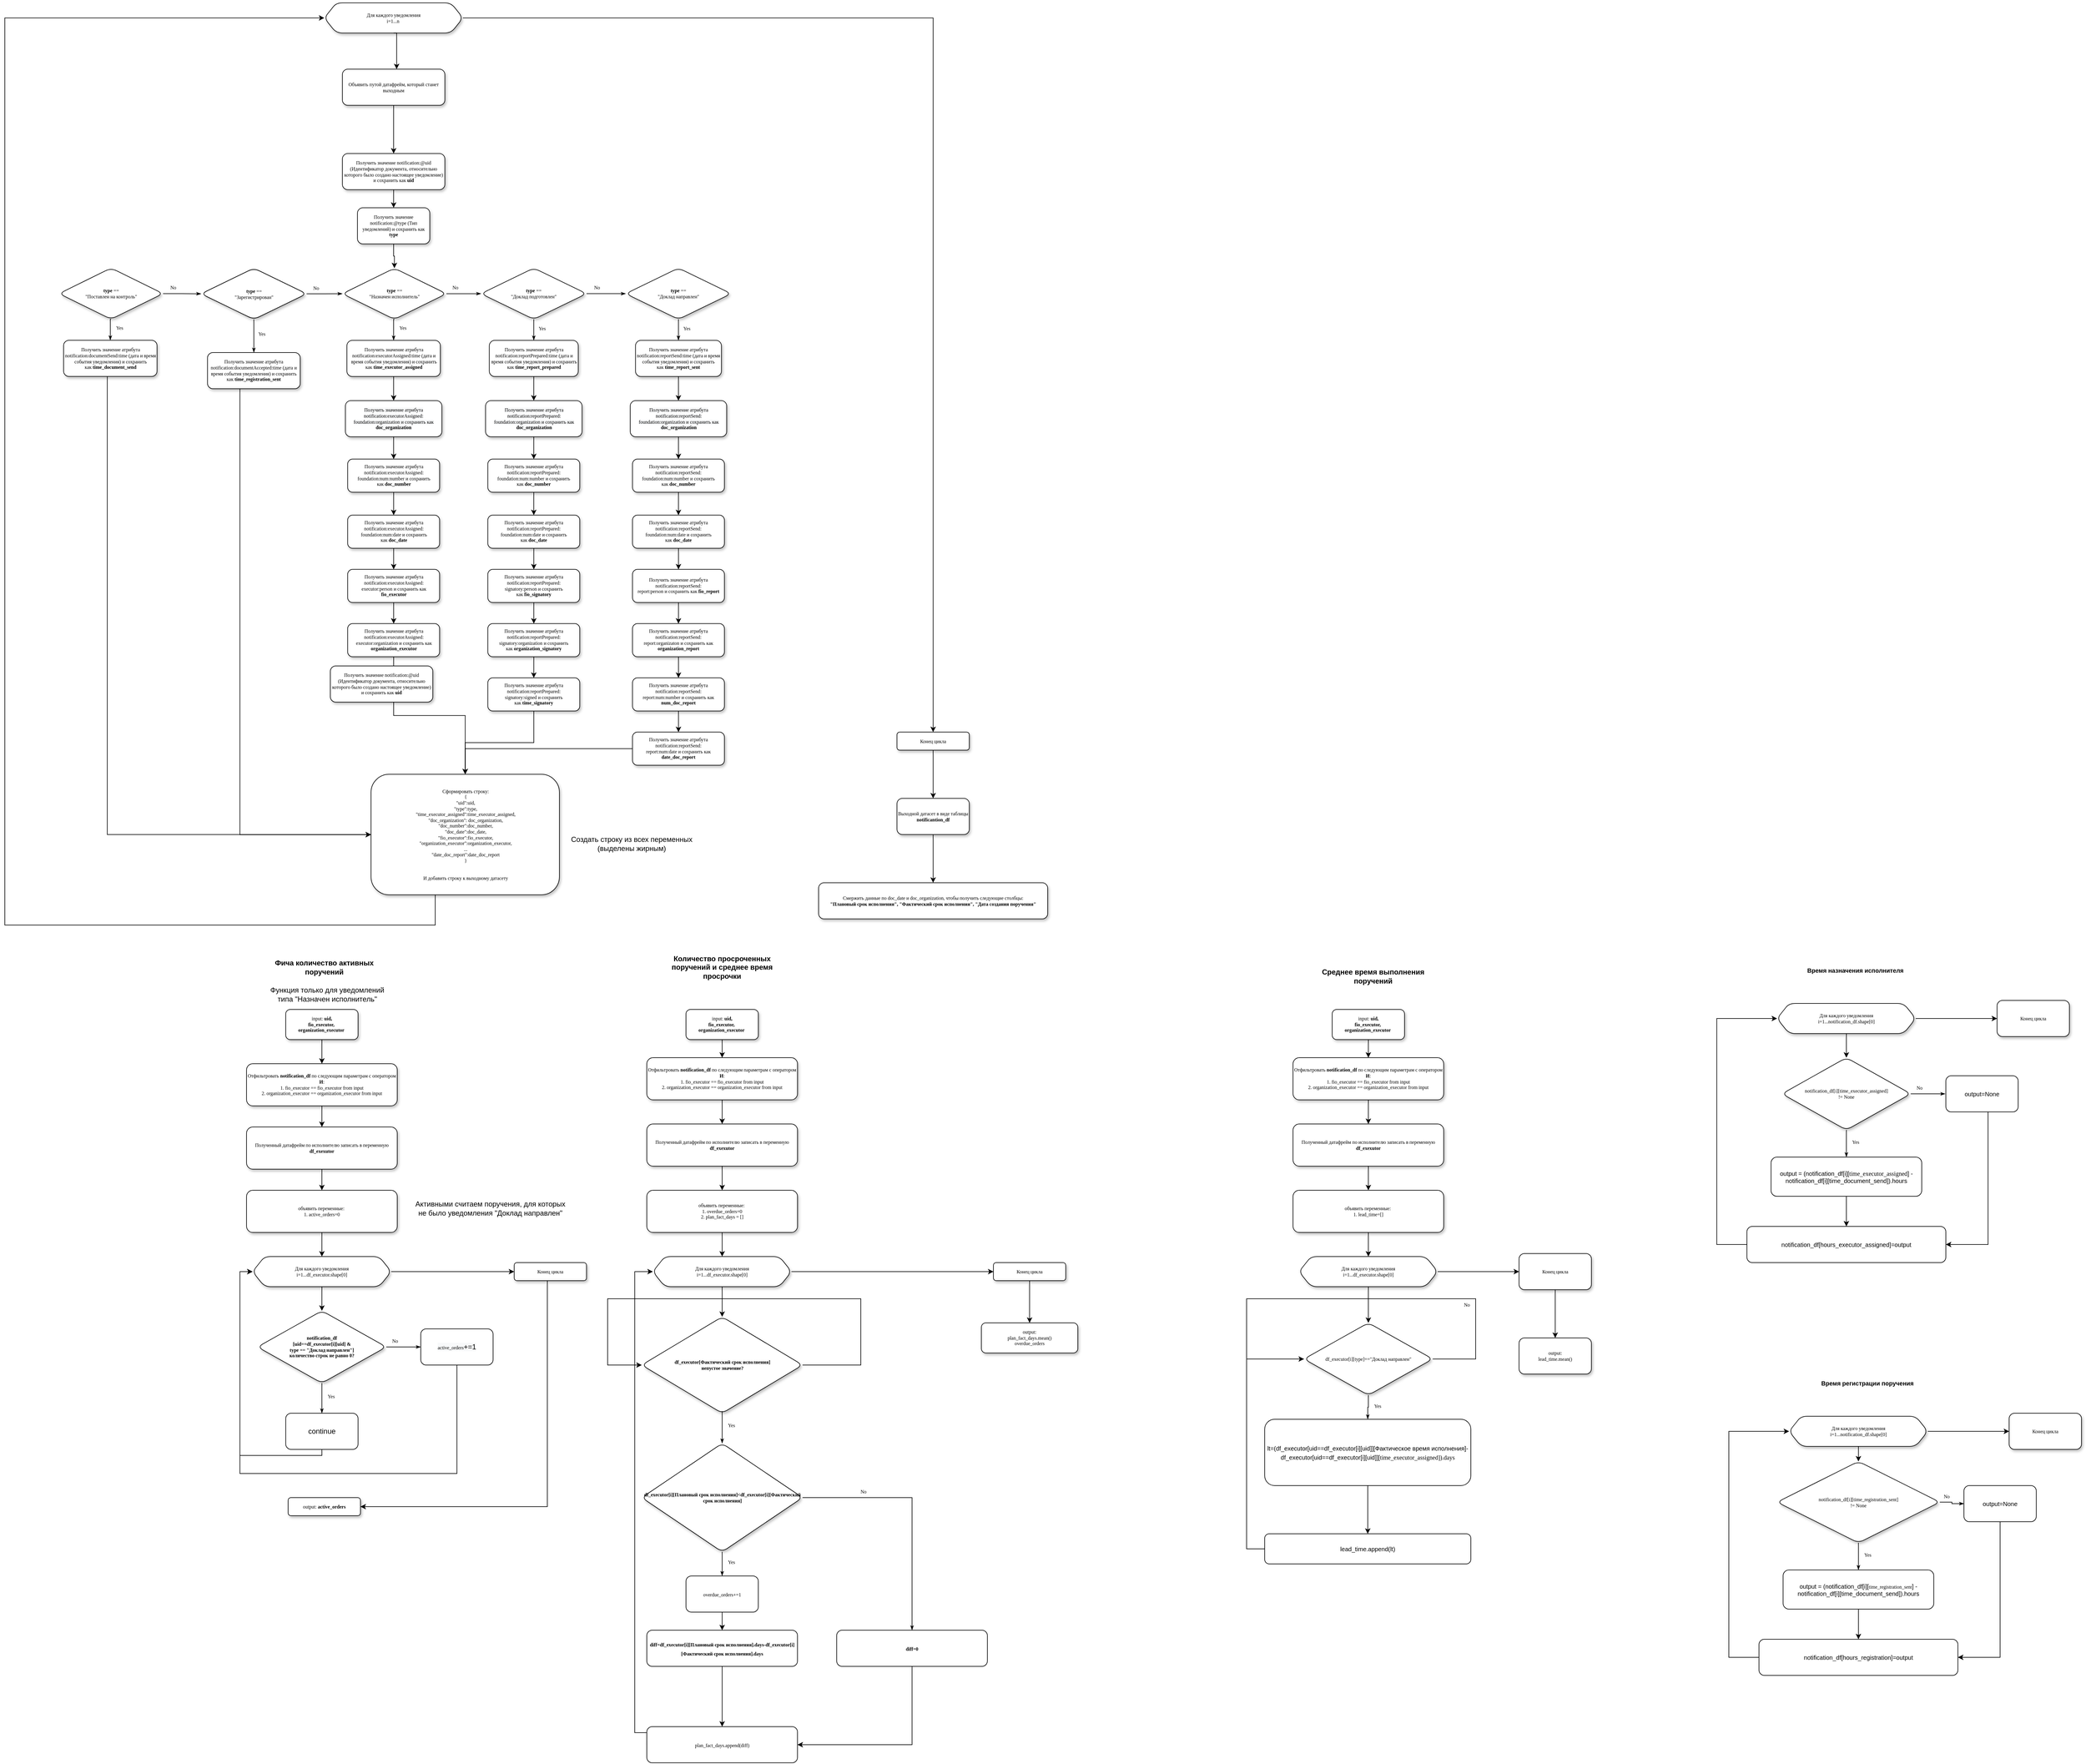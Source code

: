 <mxfile version="20.5.3" type="github">
  <diagram id="C5RBs43oDa-KdzZeNtuy" name="Page-1">
    <mxGraphModel dx="1849" dy="1572" grid="1" gridSize="10" guides="1" tooltips="1" connect="1" arrows="1" fold="1" page="1" pageScale="1" pageWidth="827" pageHeight="1169" math="0" shadow="0">
      <root>
        <mxCell id="WIyWlLk6GJQsqaUBKTNV-0" />
        <mxCell id="WIyWlLk6GJQsqaUBKTNV-1" parent="WIyWlLk6GJQsqaUBKTNV-0" />
        <mxCell id="DaggjCpK3ieTY_p5pUOa-1" value="Для каждого уведомления&lt;br&gt;i=1...n&amp;nbsp;" style="shape=hexagon;perimeter=hexagonPerimeter2;whiteSpace=wrap;html=1;fixedSize=1;fontSize=8;fontFamily=Verdana;rounded=1;shadow=1;labelBackgroundColor=none;strokeWidth=1;" vertex="1" parent="WIyWlLk6GJQsqaUBKTNV-1">
          <mxGeometry x="210" y="-1030.2" width="230" height="50" as="geometry" />
        </mxCell>
        <mxCell id="DaggjCpK3ieTY_p5pUOa-79" value="" style="edgeStyle=orthogonalEdgeStyle;rounded=0;orthogonalLoop=1;jettySize=auto;html=1;" edge="1" parent="WIyWlLk6GJQsqaUBKTNV-1" source="DaggjCpK3ieTY_p5pUOa-2" target="DaggjCpK3ieTY_p5pUOa-78">
          <mxGeometry relative="1" as="geometry" />
        </mxCell>
        <mxCell id="DaggjCpK3ieTY_p5pUOa-2" value="Конец цикла" style="whiteSpace=wrap;html=1;fontSize=8;fontFamily=Verdana;rounded=1;shadow=1;labelBackgroundColor=none;strokeWidth=1;" vertex="1" parent="WIyWlLk6GJQsqaUBKTNV-1">
          <mxGeometry x="1160" y="179.8" width="120" height="30" as="geometry" />
        </mxCell>
        <mxCell id="DaggjCpK3ieTY_p5pUOa-3" value="" style="edgeStyle=orthogonalEdgeStyle;rounded=0;orthogonalLoop=1;jettySize=auto;html=1;exitX=1;exitY=0.5;exitDx=0;exitDy=0;" edge="1" parent="WIyWlLk6GJQsqaUBKTNV-1" source="DaggjCpK3ieTY_p5pUOa-1" target="DaggjCpK3ieTY_p5pUOa-2">
          <mxGeometry relative="1" as="geometry">
            <mxPoint x="470" y="-720.2" as="sourcePoint" />
            <mxPoint x="550" y="-720.2" as="targetPoint" />
          </mxGeometry>
        </mxCell>
        <mxCell id="DaggjCpK3ieTY_p5pUOa-4" value="&lt;b&gt;type &lt;/b&gt;==&lt;br&gt;&quot;Назначен исполнитель&quot;" style="rhombus;whiteSpace=wrap;html=1;fontSize=8;fontFamily=Verdana;rounded=1;shadow=1;labelBackgroundColor=none;strokeWidth=1;" vertex="1" parent="WIyWlLk6GJQsqaUBKTNV-1">
          <mxGeometry x="240" y="-590" width="172.5" height="84.8" as="geometry" />
        </mxCell>
        <mxCell id="DaggjCpK3ieTY_p5pUOa-6" value="Получить значение notification:@type (Тип уведомлений) и сохранить как &lt;b&gt;type&lt;/b&gt;" style="whiteSpace=wrap;html=1;fontSize=8;fontFamily=Verdana;rounded=1;shadow=1;labelBackgroundColor=none;strokeWidth=1;" vertex="1" parent="WIyWlLk6GJQsqaUBKTNV-1">
          <mxGeometry x="265" y="-690.2" width="120" height="60" as="geometry" />
        </mxCell>
        <mxCell id="DaggjCpK3ieTY_p5pUOa-7" value="" style="edgeStyle=orthogonalEdgeStyle;rounded=0;orthogonalLoop=1;jettySize=auto;html=1;exitX=0.5;exitY=1;exitDx=0;exitDy=0;" edge="1" parent="WIyWlLk6GJQsqaUBKTNV-1" source="DaggjCpK3ieTY_p5pUOa-1" target="DaggjCpK3ieTY_p5pUOa-88">
          <mxGeometry relative="1" as="geometry">
            <mxPoint x="515" y="-700.2" as="sourcePoint" />
            <mxPoint x="339" y="-890.2" as="targetPoint" />
            <Array as="points">
              <mxPoint x="330" y="-980.2" />
            </Array>
          </mxGeometry>
        </mxCell>
        <mxCell id="DaggjCpK3ieTY_p5pUOa-10" value="" style="edgeStyle=orthogonalEdgeStyle;rounded=0;orthogonalLoop=1;jettySize=auto;html=1;exitX=0.5;exitY=1;exitDx=0;exitDy=0;entryX=0.5;entryY=0;entryDx=0;entryDy=0;" edge="1" parent="WIyWlLk6GJQsqaUBKTNV-1" source="DaggjCpK3ieTY_p5pUOa-6" target="DaggjCpK3ieTY_p5pUOa-4">
          <mxGeometry relative="1" as="geometry">
            <mxPoint x="319.51" y="-590.2" as="sourcePoint" />
            <mxPoint x="325" y="-580.2" as="targetPoint" />
          </mxGeometry>
        </mxCell>
        <mxCell id="DaggjCpK3ieTY_p5pUOa-13" value="&lt;b&gt;type &lt;/b&gt;==&lt;br&gt;&quot;Доклад подготовлен&quot;" style="rhombus;whiteSpace=wrap;html=1;fontSize=8;fontFamily=Verdana;rounded=1;shadow=1;labelBackgroundColor=none;strokeWidth=1;" vertex="1" parent="WIyWlLk6GJQsqaUBKTNV-1">
          <mxGeometry x="470" y="-590.2" width="175" height="85" as="geometry" />
        </mxCell>
        <mxCell id="DaggjCpK3ieTY_p5pUOa-15" value="Yes" style="edgeStyle=orthogonalEdgeStyle;rounded=0;html=1;labelBackgroundColor=none;startSize=5;endArrow=classicThin;endFill=1;endSize=5;jettySize=auto;orthogonalLoop=1;strokeWidth=1;fontFamily=Verdana;fontSize=8;exitX=0.5;exitY=1;exitDx=0;exitDy=0;entryX=0.5;entryY=0;entryDx=0;entryDy=0;" edge="1" parent="WIyWlLk6GJQsqaUBKTNV-1" source="DaggjCpK3ieTY_p5pUOa-4" target="DaggjCpK3ieTY_p5pUOa-22">
          <mxGeometry x="-0.143" y="15" relative="1" as="geometry">
            <mxPoint as="offset" />
            <mxPoint x="325" y="-490.2" as="sourcePoint" />
            <mxPoint x="325" y="-390.2" as="targetPoint" />
            <Array as="points" />
          </mxGeometry>
        </mxCell>
        <mxCell id="DaggjCpK3ieTY_p5pUOa-16" value="No" style="edgeStyle=orthogonalEdgeStyle;rounded=0;html=1;labelBackgroundColor=none;startSize=5;endArrow=classicThin;endFill=1;endSize=5;jettySize=auto;orthogonalLoop=1;strokeWidth=1;fontFamily=Verdana;fontSize=8;exitX=1;exitY=0.5;exitDx=0;exitDy=0;entryX=0;entryY=0.5;entryDx=0;entryDy=0;" edge="1" parent="WIyWlLk6GJQsqaUBKTNV-1" source="DaggjCpK3ieTY_p5pUOa-4" target="DaggjCpK3ieTY_p5pUOa-13">
          <mxGeometry x="-0.5" y="10" relative="1" as="geometry">
            <mxPoint as="offset" />
            <mxPoint x="420.0" y="-520.2" as="sourcePoint" />
            <mxPoint x="420.0" y="-460.2" as="targetPoint" />
          </mxGeometry>
        </mxCell>
        <mxCell id="DaggjCpK3ieTY_p5pUOa-17" value="No" style="edgeStyle=orthogonalEdgeStyle;rounded=0;html=1;labelBackgroundColor=none;startSize=5;endArrow=classicThin;endFill=1;endSize=5;jettySize=auto;orthogonalLoop=1;strokeWidth=1;fontFamily=Verdana;fontSize=8;exitX=1;exitY=0.5;exitDx=0;exitDy=0;entryX=0;entryY=0.5;entryDx=0;entryDy=0;" edge="1" parent="WIyWlLk6GJQsqaUBKTNV-1" source="DaggjCpK3ieTY_p5pUOa-13" target="DaggjCpK3ieTY_p5pUOa-18">
          <mxGeometry x="-0.5" y="10" relative="1" as="geometry">
            <mxPoint as="offset" />
            <mxPoint x="670" y="-547.87" as="sourcePoint" />
            <mxPoint x="700" y="-548.2" as="targetPoint" />
          </mxGeometry>
        </mxCell>
        <mxCell id="DaggjCpK3ieTY_p5pUOa-18" value="&lt;b&gt;type &lt;/b&gt;==&lt;br&gt;&quot;Доклад направлен&quot;" style="rhombus;whiteSpace=wrap;html=1;fontSize=8;fontFamily=Verdana;rounded=1;shadow=1;labelBackgroundColor=none;strokeWidth=1;" vertex="1" parent="WIyWlLk6GJQsqaUBKTNV-1">
          <mxGeometry x="710" y="-590.2" width="175" height="85" as="geometry" />
        </mxCell>
        <mxCell id="DaggjCpK3ieTY_p5pUOa-20" value="Yes" style="edgeStyle=orthogonalEdgeStyle;rounded=0;html=1;labelBackgroundColor=none;startSize=5;endArrow=classicThin;endFill=1;endSize=5;jettySize=auto;orthogonalLoop=1;strokeWidth=1;fontFamily=Verdana;fontSize=8;exitX=0.5;exitY=1;exitDx=0;exitDy=0;entryX=0.5;entryY=0;entryDx=0;entryDy=0;" edge="1" parent="WIyWlLk6GJQsqaUBKTNV-1" source="DaggjCpK3ieTY_p5pUOa-13" target="DaggjCpK3ieTY_p5pUOa-23">
          <mxGeometry x="-0.143" y="13" relative="1" as="geometry">
            <mxPoint as="offset" />
            <mxPoint x="557.05" y="-495.2" as="sourcePoint" />
            <mxPoint x="557.05" y="-380.2" as="targetPoint" />
            <Array as="points" />
          </mxGeometry>
        </mxCell>
        <mxCell id="DaggjCpK3ieTY_p5pUOa-21" value="Yes" style="edgeStyle=orthogonalEdgeStyle;rounded=0;html=1;labelBackgroundColor=none;startSize=5;endArrow=classicThin;endFill=1;endSize=5;jettySize=auto;orthogonalLoop=1;strokeWidth=1;fontFamily=Verdana;fontSize=8;exitX=0.5;exitY=1;exitDx=0;exitDy=0;entryX=0.5;entryY=0;entryDx=0;entryDy=0;" edge="1" parent="WIyWlLk6GJQsqaUBKTNV-1" source="DaggjCpK3ieTY_p5pUOa-18" target="DaggjCpK3ieTY_p5pUOa-24">
          <mxGeometry x="-0.143" y="13" relative="1" as="geometry">
            <mxPoint as="offset" />
            <mxPoint x="797.05" y="-485.2" as="sourcePoint" />
            <mxPoint x="797.05" y="-370.2" as="targetPoint" />
            <Array as="points" />
          </mxGeometry>
        </mxCell>
        <mxCell id="DaggjCpK3ieTY_p5pUOa-27" value="" style="edgeStyle=orthogonalEdgeStyle;rounded=0;orthogonalLoop=1;jettySize=auto;html=1;" edge="1" parent="WIyWlLk6GJQsqaUBKTNV-1" source="DaggjCpK3ieTY_p5pUOa-22" target="DaggjCpK3ieTY_p5pUOa-26">
          <mxGeometry relative="1" as="geometry" />
        </mxCell>
        <mxCell id="DaggjCpK3ieTY_p5pUOa-22" value="Получить значение атрибута notification:executorAssigned:time (дата и время события уведомления) и сохранить как&amp;nbsp;&lt;b&gt;time_executor_assigned&lt;/b&gt;" style="whiteSpace=wrap;html=1;fontSize=8;fontFamily=Verdana;rounded=1;shadow=1;labelBackgroundColor=none;strokeWidth=1;" vertex="1" parent="WIyWlLk6GJQsqaUBKTNV-1">
          <mxGeometry x="247.5" y="-470.2" width="155" height="60" as="geometry" />
        </mxCell>
        <mxCell id="DaggjCpK3ieTY_p5pUOa-39" style="edgeStyle=orthogonalEdgeStyle;rounded=0;orthogonalLoop=1;jettySize=auto;html=1;exitX=0.5;exitY=1;exitDx=0;exitDy=0;entryX=0.5;entryY=0;entryDx=0;entryDy=0;" edge="1" parent="WIyWlLk6GJQsqaUBKTNV-1" source="DaggjCpK3ieTY_p5pUOa-23" target="DaggjCpK3ieTY_p5pUOa-38">
          <mxGeometry relative="1" as="geometry" />
        </mxCell>
        <mxCell id="DaggjCpK3ieTY_p5pUOa-23" value="Получить значение атрибута notification:reportPrepared:time (дата и время события уведомления) и сохранить как&amp;nbsp;&lt;b&gt;time_report_prepared&lt;/b&gt;" style="whiteSpace=wrap;html=1;fontSize=8;fontFamily=Verdana;rounded=1;shadow=1;labelBackgroundColor=none;strokeWidth=1;" vertex="1" parent="WIyWlLk6GJQsqaUBKTNV-1">
          <mxGeometry x="483.75" y="-470.2" width="147.5" height="60" as="geometry" />
        </mxCell>
        <mxCell id="DaggjCpK3ieTY_p5pUOa-48" style="edgeStyle=orthogonalEdgeStyle;rounded=0;orthogonalLoop=1;jettySize=auto;html=1;exitX=0.5;exitY=1;exitDx=0;exitDy=0;entryX=0.5;entryY=0;entryDx=0;entryDy=0;" edge="1" parent="WIyWlLk6GJQsqaUBKTNV-1" source="DaggjCpK3ieTY_p5pUOa-24" target="DaggjCpK3ieTY_p5pUOa-45">
          <mxGeometry relative="1" as="geometry" />
        </mxCell>
        <mxCell id="DaggjCpK3ieTY_p5pUOa-24" value="Получить значение атрибута notification:reportSend:time (дата и время события уведомления) и сохранить как&amp;nbsp;&lt;b&gt;time_report_sent&lt;/b&gt;" style="whiteSpace=wrap;html=1;fontSize=8;fontFamily=Verdana;rounded=1;shadow=1;labelBackgroundColor=none;strokeWidth=1;" vertex="1" parent="WIyWlLk6GJQsqaUBKTNV-1">
          <mxGeometry x="726.25" y="-470.2" width="142.5" height="60" as="geometry" />
        </mxCell>
        <mxCell id="DaggjCpK3ieTY_p5pUOa-35" value="" style="edgeStyle=orthogonalEdgeStyle;rounded=0;orthogonalLoop=1;jettySize=auto;html=1;" edge="1" parent="WIyWlLk6GJQsqaUBKTNV-1" source="DaggjCpK3ieTY_p5pUOa-26" target="DaggjCpK3ieTY_p5pUOa-34">
          <mxGeometry relative="1" as="geometry" />
        </mxCell>
        <mxCell id="DaggjCpK3ieTY_p5pUOa-26" value="&lt;span style=&quot;color: rgb(0, 0, 0); font-family: Verdana; font-size: 8px; font-style: normal; font-variant-ligatures: normal; font-variant-caps: normal; font-weight: 400; letter-spacing: normal; orphans: 2; text-align: center; text-indent: 0px; text-transform: none; widows: 2; word-spacing: 0px; -webkit-text-stroke-width: 0px; background-color: rgb(248, 249, 250); text-decoration-thickness: initial; text-decoration-style: initial; text-decoration-color: initial; float: none; display: inline !important;&quot;&gt;Получить значение атрибута notification:executorAssigned:&lt;br&gt;foundation:organization и сохранить как &lt;/span&gt;&lt;span style=&quot;color: rgb(0, 0, 0); font-family: Verdana; font-size: 8px; font-style: normal; font-variant-ligatures: normal; font-variant-caps: normal; letter-spacing: normal; orphans: 2; text-align: center; text-indent: 0px; text-transform: none; widows: 2; word-spacing: 0px; -webkit-text-stroke-width: 0px; background-color: rgb(248, 249, 250); text-decoration-thickness: initial; text-decoration-style: initial; text-decoration-color: initial; float: none; display: inline !important;&quot;&gt;&lt;b&gt;doc_organization&lt;/b&gt;&lt;/span&gt;" style="whiteSpace=wrap;html=1;fontSize=8;fontFamily=Verdana;rounded=1;shadow=1;labelBackgroundColor=none;strokeWidth=1;" vertex="1" parent="WIyWlLk6GJQsqaUBKTNV-1">
          <mxGeometry x="245" y="-370.2" width="160" height="60" as="geometry" />
        </mxCell>
        <mxCell id="DaggjCpK3ieTY_p5pUOa-28" value="Получить значение notification:@uid (Идентификатор документа, относительно которого было создано настоящее уведомление) и сохранить как &lt;b&gt;uid&lt;/b&gt;" style="whiteSpace=wrap;html=1;fontSize=8;fontFamily=Verdana;rounded=1;shadow=1;labelBackgroundColor=none;strokeWidth=1;" vertex="1" parent="WIyWlLk6GJQsqaUBKTNV-1">
          <mxGeometry x="240" y="-780.2" width="170" height="60" as="geometry" />
        </mxCell>
        <mxCell id="DaggjCpK3ieTY_p5pUOa-30" value="" style="edgeStyle=orthogonalEdgeStyle;rounded=0;orthogonalLoop=1;jettySize=auto;html=1;exitX=0.5;exitY=1;exitDx=0;exitDy=0;entryX=0.5;entryY=0;entryDx=0;entryDy=0;" edge="1" parent="WIyWlLk6GJQsqaUBKTNV-1" source="DaggjCpK3ieTY_p5pUOa-28" target="DaggjCpK3ieTY_p5pUOa-6">
          <mxGeometry relative="1" as="geometry">
            <mxPoint x="324.87" y="-730.2" as="sourcePoint" />
            <mxPoint x="324.87" y="-700.2" as="targetPoint" />
          </mxGeometry>
        </mxCell>
        <mxCell id="DaggjCpK3ieTY_p5pUOa-37" value="" style="edgeStyle=orthogonalEdgeStyle;rounded=0;orthogonalLoop=1;jettySize=auto;html=1;" edge="1" parent="WIyWlLk6GJQsqaUBKTNV-1" source="DaggjCpK3ieTY_p5pUOa-34" target="DaggjCpK3ieTY_p5pUOa-36">
          <mxGeometry relative="1" as="geometry" />
        </mxCell>
        <mxCell id="DaggjCpK3ieTY_p5pUOa-34" value="Получить значение атрибута notification:executorAssigned:&lt;br&gt;foundation:num:number и сохранить как&amp;nbsp;&lt;b&gt;doc_number&lt;/b&gt;" style="whiteSpace=wrap;html=1;fontSize=8;fontFamily=Verdana;rounded=1;shadow=1;labelBackgroundColor=none;strokeWidth=1;" vertex="1" parent="WIyWlLk6GJQsqaUBKTNV-1">
          <mxGeometry x="248.75" y="-273.2" width="152.5" height="55" as="geometry" />
        </mxCell>
        <mxCell id="DaggjCpK3ieTY_p5pUOa-51" value="" style="edgeStyle=orthogonalEdgeStyle;rounded=0;orthogonalLoop=1;jettySize=auto;html=1;" edge="1" parent="WIyWlLk6GJQsqaUBKTNV-1" source="DaggjCpK3ieTY_p5pUOa-36" target="DaggjCpK3ieTY_p5pUOa-50">
          <mxGeometry relative="1" as="geometry" />
        </mxCell>
        <mxCell id="DaggjCpK3ieTY_p5pUOa-36" value="Получить значение атрибута notification:executorAssigned:&lt;br&gt;foundation:num:date и сохранить как&amp;nbsp;&lt;b&gt;doc_date&lt;/b&gt;" style="whiteSpace=wrap;html=1;fontSize=8;fontFamily=Verdana;rounded=1;shadow=1;labelBackgroundColor=none;strokeWidth=1;" vertex="1" parent="WIyWlLk6GJQsqaUBKTNV-1">
          <mxGeometry x="248.75" y="-180.2" width="152.5" height="55" as="geometry" />
        </mxCell>
        <mxCell id="DaggjCpK3ieTY_p5pUOa-41" style="edgeStyle=orthogonalEdgeStyle;rounded=0;orthogonalLoop=1;jettySize=auto;html=1;exitX=0.5;exitY=1;exitDx=0;exitDy=0;entryX=0.5;entryY=0;entryDx=0;entryDy=0;" edge="1" parent="WIyWlLk6GJQsqaUBKTNV-1" source="DaggjCpK3ieTY_p5pUOa-38" target="DaggjCpK3ieTY_p5pUOa-40">
          <mxGeometry relative="1" as="geometry" />
        </mxCell>
        <mxCell id="DaggjCpK3ieTY_p5pUOa-38" value="&lt;span style=&quot;color: rgb(0, 0, 0); font-family: Verdana; font-size: 8px; font-style: normal; font-variant-ligatures: normal; font-variant-caps: normal; font-weight: 400; letter-spacing: normal; orphans: 2; text-align: center; text-indent: 0px; text-transform: none; widows: 2; word-spacing: 0px; -webkit-text-stroke-width: 0px; background-color: rgb(248, 249, 250); text-decoration-thickness: initial; text-decoration-style: initial; text-decoration-color: initial; float: none; display: inline !important;&quot;&gt;Получить значение атрибута notification:reportPrepared:&lt;br&gt;foundation:organization и сохранить как &lt;/span&gt;&lt;span style=&quot;color: rgb(0, 0, 0); font-family: Verdana; font-size: 8px; font-style: normal; font-variant-ligatures: normal; font-variant-caps: normal; letter-spacing: normal; orphans: 2; text-align: center; text-indent: 0px; text-transform: none; widows: 2; word-spacing: 0px; -webkit-text-stroke-width: 0px; background-color: rgb(248, 249, 250); text-decoration-thickness: initial; text-decoration-style: initial; text-decoration-color: initial; float: none; display: inline !important;&quot;&gt;&lt;b&gt;doc_organization&lt;/b&gt;&lt;/span&gt;" style="whiteSpace=wrap;html=1;fontSize=8;fontFamily=Verdana;rounded=1;shadow=1;labelBackgroundColor=none;strokeWidth=1;" vertex="1" parent="WIyWlLk6GJQsqaUBKTNV-1">
          <mxGeometry x="477.5" y="-370.2" width="160" height="60" as="geometry" />
        </mxCell>
        <mxCell id="DaggjCpK3ieTY_p5pUOa-43" style="edgeStyle=orthogonalEdgeStyle;rounded=0;orthogonalLoop=1;jettySize=auto;html=1;exitX=0.5;exitY=1;exitDx=0;exitDy=0;entryX=0.5;entryY=0;entryDx=0;entryDy=0;" edge="1" parent="WIyWlLk6GJQsqaUBKTNV-1" source="DaggjCpK3ieTY_p5pUOa-40" target="DaggjCpK3ieTY_p5pUOa-42">
          <mxGeometry relative="1" as="geometry" />
        </mxCell>
        <mxCell id="DaggjCpK3ieTY_p5pUOa-40" value="Получить значение атрибута notification:reportPrepared:&lt;br&gt;foundation:num:number и сохранить как&amp;nbsp;&lt;b&gt;doc_number&lt;/b&gt;" style="whiteSpace=wrap;html=1;fontSize=8;fontFamily=Verdana;rounded=1;shadow=1;labelBackgroundColor=none;strokeWidth=1;" vertex="1" parent="WIyWlLk6GJQsqaUBKTNV-1">
          <mxGeometry x="481.25" y="-273.2" width="152.5" height="55" as="geometry" />
        </mxCell>
        <mxCell id="DaggjCpK3ieTY_p5pUOa-56" value="" style="edgeStyle=orthogonalEdgeStyle;rounded=0;orthogonalLoop=1;jettySize=auto;html=1;" edge="1" parent="WIyWlLk6GJQsqaUBKTNV-1" source="DaggjCpK3ieTY_p5pUOa-42" target="DaggjCpK3ieTY_p5pUOa-55">
          <mxGeometry relative="1" as="geometry" />
        </mxCell>
        <mxCell id="DaggjCpK3ieTY_p5pUOa-42" value="Получить значение атрибута notification:reportPrepared:&lt;br&gt;foundation:num:date и сохранить как&amp;nbsp;&lt;b&gt;doc_date&lt;/b&gt;" style="whiteSpace=wrap;html=1;fontSize=8;fontFamily=Verdana;rounded=1;shadow=1;labelBackgroundColor=none;strokeWidth=1;" vertex="1" parent="WIyWlLk6GJQsqaUBKTNV-1">
          <mxGeometry x="481.25" y="-180.2" width="152.5" height="55" as="geometry" />
        </mxCell>
        <mxCell id="DaggjCpK3ieTY_p5pUOa-44" style="edgeStyle=orthogonalEdgeStyle;rounded=0;orthogonalLoop=1;jettySize=auto;html=1;exitX=0.5;exitY=1;exitDx=0;exitDy=0;entryX=0.5;entryY=0;entryDx=0;entryDy=0;" edge="1" parent="WIyWlLk6GJQsqaUBKTNV-1" source="DaggjCpK3ieTY_p5pUOa-45" target="DaggjCpK3ieTY_p5pUOa-47">
          <mxGeometry relative="1" as="geometry" />
        </mxCell>
        <mxCell id="DaggjCpK3ieTY_p5pUOa-45" value="&lt;span style=&quot;color: rgb(0, 0, 0); font-family: Verdana; font-size: 8px; font-style: normal; font-variant-ligatures: normal; font-variant-caps: normal; font-weight: 400; letter-spacing: normal; orphans: 2; text-align: center; text-indent: 0px; text-transform: none; widows: 2; word-spacing: 0px; -webkit-text-stroke-width: 0px; background-color: rgb(248, 249, 250); text-decoration-thickness: initial; text-decoration-style: initial; text-decoration-color: initial; float: none; display: inline !important;&quot;&gt;Получить значение атрибута notification:reportSend:&lt;br&gt;foundation:organization и сохранить как &lt;/span&gt;&lt;span style=&quot;color: rgb(0, 0, 0); font-family: Verdana; font-size: 8px; font-style: normal; font-variant-ligatures: normal; font-variant-caps: normal; letter-spacing: normal; orphans: 2; text-align: center; text-indent: 0px; text-transform: none; widows: 2; word-spacing: 0px; -webkit-text-stroke-width: 0px; background-color: rgb(248, 249, 250); text-decoration-thickness: initial; text-decoration-style: initial; text-decoration-color: initial; float: none; display: inline !important;&quot;&gt;&lt;b&gt;doc_organization&lt;/b&gt;&lt;/span&gt;" style="whiteSpace=wrap;html=1;fontSize=8;fontFamily=Verdana;rounded=1;shadow=1;labelBackgroundColor=none;strokeWidth=1;" vertex="1" parent="WIyWlLk6GJQsqaUBKTNV-1">
          <mxGeometry x="717.5" y="-370.2" width="160" height="60" as="geometry" />
        </mxCell>
        <mxCell id="DaggjCpK3ieTY_p5pUOa-46" style="edgeStyle=orthogonalEdgeStyle;rounded=0;orthogonalLoop=1;jettySize=auto;html=1;exitX=0.5;exitY=1;exitDx=0;exitDy=0;entryX=0.5;entryY=0;entryDx=0;entryDy=0;" edge="1" parent="WIyWlLk6GJQsqaUBKTNV-1" source="DaggjCpK3ieTY_p5pUOa-47" target="DaggjCpK3ieTY_p5pUOa-49">
          <mxGeometry relative="1" as="geometry">
            <mxPoint x="797.5" y="-180.2" as="targetPoint" />
          </mxGeometry>
        </mxCell>
        <mxCell id="DaggjCpK3ieTY_p5pUOa-47" value="Получить значение атрибута notification:reportSend:&lt;br&gt;foundation:num:number и сохранить как&amp;nbsp;&lt;b&gt;doc_number&lt;/b&gt;" style="whiteSpace=wrap;html=1;fontSize=8;fontFamily=Verdana;rounded=1;shadow=1;labelBackgroundColor=none;strokeWidth=1;" vertex="1" parent="WIyWlLk6GJQsqaUBKTNV-1">
          <mxGeometry x="721.25" y="-273.2" width="152.5" height="55" as="geometry" />
        </mxCell>
        <mxCell id="DaggjCpK3ieTY_p5pUOa-63" value="" style="edgeStyle=orthogonalEdgeStyle;rounded=0;orthogonalLoop=1;jettySize=auto;html=1;" edge="1" parent="WIyWlLk6GJQsqaUBKTNV-1" source="DaggjCpK3ieTY_p5pUOa-49" target="DaggjCpK3ieTY_p5pUOa-62">
          <mxGeometry relative="1" as="geometry" />
        </mxCell>
        <mxCell id="DaggjCpK3ieTY_p5pUOa-49" value="Получить значение атрибута notification:reportSend:&lt;br&gt;foundation:num:date и сохранить как&amp;nbsp;&lt;b&gt;doc_date&lt;/b&gt;" style="whiteSpace=wrap;html=1;fontSize=8;fontFamily=Verdana;rounded=1;shadow=1;labelBackgroundColor=none;strokeWidth=1;" vertex="1" parent="WIyWlLk6GJQsqaUBKTNV-1">
          <mxGeometry x="721.25" y="-180.2" width="152.5" height="55" as="geometry" />
        </mxCell>
        <mxCell id="DaggjCpK3ieTY_p5pUOa-53" value="" style="edgeStyle=orthogonalEdgeStyle;rounded=0;orthogonalLoop=1;jettySize=auto;html=1;" edge="1" parent="WIyWlLk6GJQsqaUBKTNV-1" source="DaggjCpK3ieTY_p5pUOa-50" target="DaggjCpK3ieTY_p5pUOa-52">
          <mxGeometry relative="1" as="geometry" />
        </mxCell>
        <mxCell id="DaggjCpK3ieTY_p5pUOa-50" value="Получить значение атрибута notification:executorAssigned:&lt;br&gt;executor:person и сохранить как &lt;b&gt;fio_executor&lt;/b&gt;" style="whiteSpace=wrap;html=1;fontSize=8;fontFamily=Verdana;rounded=1;shadow=1;labelBackgroundColor=none;strokeWidth=1;" vertex="1" parent="WIyWlLk6GJQsqaUBKTNV-1">
          <mxGeometry x="248.75" y="-90.2" width="152.5" height="55" as="geometry" />
        </mxCell>
        <mxCell id="DaggjCpK3ieTY_p5pUOa-82" style="edgeStyle=orthogonalEdgeStyle;rounded=0;orthogonalLoop=1;jettySize=auto;html=1;" edge="1" parent="WIyWlLk6GJQsqaUBKTNV-1" source="DaggjCpK3ieTY_p5pUOa-52" target="DaggjCpK3ieTY_p5pUOa-81">
          <mxGeometry relative="1" as="geometry" />
        </mxCell>
        <mxCell id="DaggjCpK3ieTY_p5pUOa-52" value="Получить значение атрибута notification:executorAssigned:&lt;br&gt;executor:organization и сохранить как &lt;b&gt;organization_executor&lt;/b&gt;" style="whiteSpace=wrap;html=1;fontSize=8;fontFamily=Verdana;rounded=1;shadow=1;labelBackgroundColor=none;strokeWidth=1;" vertex="1" parent="WIyWlLk6GJQsqaUBKTNV-1">
          <mxGeometry x="248.75" y="-0.2" width="152.5" height="55" as="geometry" />
        </mxCell>
        <mxCell id="DaggjCpK3ieTY_p5pUOa-59" value="" style="edgeStyle=orthogonalEdgeStyle;rounded=0;orthogonalLoop=1;jettySize=auto;html=1;" edge="1" parent="WIyWlLk6GJQsqaUBKTNV-1" source="DaggjCpK3ieTY_p5pUOa-55" target="DaggjCpK3ieTY_p5pUOa-58">
          <mxGeometry relative="1" as="geometry" />
        </mxCell>
        <mxCell id="DaggjCpK3ieTY_p5pUOa-55" value="Получить значение атрибута notification:reportPrepared:&lt;br&gt;signatory:person и сохранить как&amp;nbsp;&lt;b&gt;fio_signatory&lt;/b&gt;" style="whiteSpace=wrap;html=1;fontSize=8;fontFamily=Verdana;rounded=1;shadow=1;labelBackgroundColor=none;strokeWidth=1;" vertex="1" parent="WIyWlLk6GJQsqaUBKTNV-1">
          <mxGeometry x="481.25" y="-90.2" width="152.5" height="55" as="geometry" />
        </mxCell>
        <mxCell id="DaggjCpK3ieTY_p5pUOa-61" style="edgeStyle=orthogonalEdgeStyle;rounded=0;orthogonalLoop=1;jettySize=auto;html=1;entryX=0.5;entryY=0;entryDx=0;entryDy=0;" edge="1" parent="WIyWlLk6GJQsqaUBKTNV-1" source="DaggjCpK3ieTY_p5pUOa-58" target="DaggjCpK3ieTY_p5pUOa-60">
          <mxGeometry relative="1" as="geometry" />
        </mxCell>
        <mxCell id="DaggjCpK3ieTY_p5pUOa-58" value="Получить значение атрибута notification:reportPrepared:&lt;br&gt;signatory:organization и сохранить как&amp;nbsp;&lt;b&gt;organization_signatory&lt;/b&gt;" style="whiteSpace=wrap;html=1;fontSize=8;fontFamily=Verdana;rounded=1;shadow=1;labelBackgroundColor=none;strokeWidth=1;" vertex="1" parent="WIyWlLk6GJQsqaUBKTNV-1">
          <mxGeometry x="481.25" y="-0.2" width="152.5" height="55" as="geometry" />
        </mxCell>
        <mxCell id="DaggjCpK3ieTY_p5pUOa-83" style="edgeStyle=orthogonalEdgeStyle;rounded=0;orthogonalLoop=1;jettySize=auto;html=1;" edge="1" parent="WIyWlLk6GJQsqaUBKTNV-1" source="DaggjCpK3ieTY_p5pUOa-60" target="DaggjCpK3ieTY_p5pUOa-81">
          <mxGeometry relative="1" as="geometry" />
        </mxCell>
        <mxCell id="DaggjCpK3ieTY_p5pUOa-60" value="Получить значение атрибута notification:reportPrepared:&lt;br&gt;signatory:signed и сохранить как&amp;nbsp;&lt;b&gt;time_signatory&lt;/b&gt;" style="whiteSpace=wrap;html=1;fontSize=8;fontFamily=Verdana;rounded=1;shadow=1;labelBackgroundColor=none;strokeWidth=1;" vertex="1" parent="WIyWlLk6GJQsqaUBKTNV-1">
          <mxGeometry x="481.25" y="89.8" width="152.5" height="55" as="geometry" />
        </mxCell>
        <mxCell id="DaggjCpK3ieTY_p5pUOa-70" style="edgeStyle=orthogonalEdgeStyle;rounded=0;orthogonalLoop=1;jettySize=auto;html=1;entryX=0.5;entryY=0;entryDx=0;entryDy=0;" edge="1" parent="WIyWlLk6GJQsqaUBKTNV-1" source="DaggjCpK3ieTY_p5pUOa-62" target="DaggjCpK3ieTY_p5pUOa-69">
          <mxGeometry relative="1" as="geometry" />
        </mxCell>
        <mxCell id="DaggjCpK3ieTY_p5pUOa-62" value="Получить значение атрибута notification:reportSend:&lt;br&gt;report:person и сохранить как&amp;nbsp;&lt;b&gt;fio_report&lt;/b&gt;" style="whiteSpace=wrap;html=1;fontSize=8;fontFamily=Verdana;rounded=1;shadow=1;labelBackgroundColor=none;strokeWidth=1;" vertex="1" parent="WIyWlLk6GJQsqaUBKTNV-1">
          <mxGeometry x="721.25" y="-90.2" width="152.5" height="55" as="geometry" />
        </mxCell>
        <mxCell id="DaggjCpK3ieTY_p5pUOa-72" value="" style="edgeStyle=orthogonalEdgeStyle;rounded=0;orthogonalLoop=1;jettySize=auto;html=1;" edge="1" parent="WIyWlLk6GJQsqaUBKTNV-1" source="DaggjCpK3ieTY_p5pUOa-69" target="DaggjCpK3ieTY_p5pUOa-71">
          <mxGeometry relative="1" as="geometry" />
        </mxCell>
        <mxCell id="DaggjCpK3ieTY_p5pUOa-69" value="Получить значение атрибута notification:reportSend:&lt;br&gt;report:organizaton и сохранить как &lt;b&gt;organization_report&lt;/b&gt;" style="whiteSpace=wrap;html=1;fontSize=8;fontFamily=Verdana;rounded=1;shadow=1;labelBackgroundColor=none;strokeWidth=1;" vertex="1" parent="WIyWlLk6GJQsqaUBKTNV-1">
          <mxGeometry x="721.25" y="-0.2" width="152.5" height="55" as="geometry" />
        </mxCell>
        <mxCell id="DaggjCpK3ieTY_p5pUOa-74" value="" style="edgeStyle=orthogonalEdgeStyle;rounded=0;orthogonalLoop=1;jettySize=auto;html=1;" edge="1" parent="WIyWlLk6GJQsqaUBKTNV-1" source="DaggjCpK3ieTY_p5pUOa-71" target="DaggjCpK3ieTY_p5pUOa-73">
          <mxGeometry relative="1" as="geometry" />
        </mxCell>
        <mxCell id="DaggjCpK3ieTY_p5pUOa-71" value="Получить значение атрибута notification:reportSend:&lt;br&gt;report:num:number и сохранить как &lt;b&gt;num_doc_report&lt;/b&gt;" style="whiteSpace=wrap;html=1;fontSize=8;fontFamily=Verdana;rounded=1;shadow=1;labelBackgroundColor=none;strokeWidth=1;" vertex="1" parent="WIyWlLk6GJQsqaUBKTNV-1">
          <mxGeometry x="721.25" y="89.8" width="152.5" height="55" as="geometry" />
        </mxCell>
        <mxCell id="DaggjCpK3ieTY_p5pUOa-84" style="edgeStyle=orthogonalEdgeStyle;rounded=0;orthogonalLoop=1;jettySize=auto;html=1;entryX=0.5;entryY=0;entryDx=0;entryDy=0;" edge="1" parent="WIyWlLk6GJQsqaUBKTNV-1" source="DaggjCpK3ieTY_p5pUOa-73" target="DaggjCpK3ieTY_p5pUOa-81">
          <mxGeometry relative="1" as="geometry" />
        </mxCell>
        <mxCell id="DaggjCpK3ieTY_p5pUOa-73" value="Получить значение атрибута notification:reportSend:&lt;br&gt;report:num:date и сохранить как &lt;b&gt;date_doc_report&lt;/b&gt;" style="whiteSpace=wrap;html=1;fontSize=8;fontFamily=Verdana;rounded=1;shadow=1;labelBackgroundColor=none;strokeWidth=1;" vertex="1" parent="WIyWlLk6GJQsqaUBKTNV-1">
          <mxGeometry x="721.25" y="179.8" width="152.5" height="55" as="geometry" />
        </mxCell>
        <mxCell id="DaggjCpK3ieTY_p5pUOa-147" value="" style="edgeStyle=orthogonalEdgeStyle;rounded=0;orthogonalLoop=1;jettySize=auto;html=1;" edge="1" parent="WIyWlLk6GJQsqaUBKTNV-1" source="DaggjCpK3ieTY_p5pUOa-78" target="DaggjCpK3ieTY_p5pUOa-146">
          <mxGeometry relative="1" as="geometry" />
        </mxCell>
        <mxCell id="DaggjCpK3ieTY_p5pUOa-78" value="Выходной датасет в виде таблицы&lt;br&gt;&lt;b&gt;notificantion_df&lt;/b&gt;" style="whiteSpace=wrap;html=1;fontSize=8;fontFamily=Verdana;rounded=1;shadow=1;labelBackgroundColor=none;strokeWidth=1;" vertex="1" parent="WIyWlLk6GJQsqaUBKTNV-1">
          <mxGeometry x="1160" y="289.8" width="120" height="60" as="geometry" />
        </mxCell>
        <mxCell id="DaggjCpK3ieTY_p5pUOa-86" style="edgeStyle=orthogonalEdgeStyle;rounded=0;orthogonalLoop=1;jettySize=auto;html=1;entryX=0;entryY=0.5;entryDx=0;entryDy=0;" edge="1" parent="WIyWlLk6GJQsqaUBKTNV-1" source="DaggjCpK3ieTY_p5pUOa-81" target="DaggjCpK3ieTY_p5pUOa-1">
          <mxGeometry relative="1" as="geometry">
            <Array as="points">
              <mxPoint x="394" y="500" />
              <mxPoint x="-320" y="500" />
              <mxPoint x="-320" y="-1005" />
            </Array>
          </mxGeometry>
        </mxCell>
        <mxCell id="DaggjCpK3ieTY_p5pUOa-81" value="Сформировать строку:&lt;br&gt;{&lt;br&gt;&quot;uid&quot;:uid,&lt;br&gt;&quot;type&quot;:type,&lt;br&gt;&quot;time_executor_assigned&quot;:time_executor_assigned,&lt;br&gt;&quot;doc_organization&quot;: doc_organization,&lt;br&gt;&quot;doc_number&quot;:doc_number,&lt;br&gt;&quot;doc_date&quot;:doc_date,&lt;br&gt;&quot;fio_executor&quot;:fio_executor,&lt;br&gt;&quot;organization_executor&quot;:organization_executor,&lt;br&gt;...&lt;br&gt;&quot;date_doc_report&quot;:date_doc_report&lt;br&gt;}&lt;br&gt;&lt;br&gt;&lt;br&gt;И добавить строку к выходному датасету" style="whiteSpace=wrap;html=1;fontSize=8;fontFamily=Verdana;rounded=1;shadow=1;labelBackgroundColor=none;strokeWidth=1;" vertex="1" parent="WIyWlLk6GJQsqaUBKTNV-1">
          <mxGeometry x="287.5" y="249.8" width="312.5" height="200" as="geometry" />
        </mxCell>
        <mxCell id="DaggjCpK3ieTY_p5pUOa-87" value="Создать строку из всех переменных (выделены жирным)" style="text;html=1;strokeColor=none;fillColor=none;align=center;verticalAlign=middle;whiteSpace=wrap;rounded=0;" vertex="1" parent="WIyWlLk6GJQsqaUBKTNV-1">
          <mxGeometry x="610" y="299.8" width="220" height="130" as="geometry" />
        </mxCell>
        <mxCell id="DaggjCpK3ieTY_p5pUOa-89" style="edgeStyle=orthogonalEdgeStyle;rounded=0;orthogonalLoop=1;jettySize=auto;html=1;" edge="1" parent="WIyWlLk6GJQsqaUBKTNV-1" source="DaggjCpK3ieTY_p5pUOa-88" target="DaggjCpK3ieTY_p5pUOa-28">
          <mxGeometry relative="1" as="geometry" />
        </mxCell>
        <mxCell id="DaggjCpK3ieTY_p5pUOa-88" value="Объявить путой датафрейм, который станет выходным" style="whiteSpace=wrap;html=1;fontSize=8;fontFamily=Verdana;rounded=1;shadow=1;labelBackgroundColor=none;strokeWidth=1;" vertex="1" parent="WIyWlLk6GJQsqaUBKTNV-1">
          <mxGeometry x="240" y="-920.2" width="170" height="60" as="geometry" />
        </mxCell>
        <mxCell id="DaggjCpK3ieTY_p5pUOa-92" value="Получить значение notification:@uid (Идентификатор документа, относительно которого было создано настоящее уведомление) и сохранить как &lt;b&gt;uid&lt;/b&gt;" style="whiteSpace=wrap;html=1;fontSize=8;fontFamily=Verdana;rounded=1;shadow=1;labelBackgroundColor=none;strokeWidth=1;" vertex="1" parent="WIyWlLk6GJQsqaUBKTNV-1">
          <mxGeometry x="220" y="70" width="170" height="60" as="geometry" />
        </mxCell>
        <mxCell id="DaggjCpK3ieTY_p5pUOa-108" style="edgeStyle=orthogonalEdgeStyle;rounded=0;orthogonalLoop=1;jettySize=auto;html=1;" edge="1" parent="WIyWlLk6GJQsqaUBKTNV-1" source="DaggjCpK3ieTY_p5pUOa-93" target="DaggjCpK3ieTY_p5pUOa-107">
          <mxGeometry relative="1" as="geometry" />
        </mxCell>
        <mxCell id="DaggjCpK3ieTY_p5pUOa-93" value="input:&amp;nbsp;&lt;b&gt;uid,&lt;/b&gt;&lt;b&gt;&lt;br&gt;&lt;/b&gt;&lt;b&gt;fio_executor,&amp;nbsp;&lt;br&gt;organization_executor&amp;nbsp;&lt;/b&gt;" style="whiteSpace=wrap;html=1;fontSize=8;fontFamily=Verdana;rounded=1;shadow=1;labelBackgroundColor=none;strokeWidth=1;" vertex="1" parent="WIyWlLk6GJQsqaUBKTNV-1">
          <mxGeometry x="146" y="640" width="120" height="50" as="geometry" />
        </mxCell>
        <mxCell id="DaggjCpK3ieTY_p5pUOa-94" value="Функция только для уведомлений типа &quot;Назначен исполнитель&quot;" style="text;html=1;strokeColor=none;fillColor=none;align=center;verticalAlign=middle;whiteSpace=wrap;rounded=0;" vertex="1" parent="WIyWlLk6GJQsqaUBKTNV-1">
          <mxGeometry x="110" y="600" width="210" height="30" as="geometry" />
        </mxCell>
        <mxCell id="DaggjCpK3ieTY_p5pUOa-128" value="" style="edgeStyle=orthogonalEdgeStyle;rounded=0;orthogonalLoop=1;jettySize=auto;html=1;" edge="1" parent="WIyWlLk6GJQsqaUBKTNV-1" source="DaggjCpK3ieTY_p5pUOa-107" target="DaggjCpK3ieTY_p5pUOa-127">
          <mxGeometry relative="1" as="geometry" />
        </mxCell>
        <mxCell id="DaggjCpK3ieTY_p5pUOa-107" value="Отфильтровать &lt;b&gt;notification_df &lt;/b&gt;по следующим параметрам с оператором &lt;b&gt;И&lt;/b&gt;:&lt;br&gt;1. fio_executor == fio_executor from input&lt;br&gt;2. organization_executor == organization_executor from input" style="whiteSpace=wrap;html=1;fontSize=8;fontFamily=Verdana;rounded=1;shadow=1;labelBackgroundColor=none;strokeWidth=1;" vertex="1" parent="WIyWlLk6GJQsqaUBKTNV-1">
          <mxGeometry x="81" y="730" width="250" height="70" as="geometry" />
        </mxCell>
        <mxCell id="DaggjCpK3ieTY_p5pUOa-109" value="Активными считаем поручения, для которых &lt;br&gt;не было уведомления &quot;Доклад направлен&quot;" style="text;html=1;align=center;verticalAlign=middle;resizable=0;points=[];autosize=1;strokeColor=none;fillColor=none;" vertex="1" parent="WIyWlLk6GJQsqaUBKTNV-1">
          <mxGeometry x="350" y="950" width="270" height="40" as="geometry" />
        </mxCell>
        <mxCell id="DaggjCpK3ieTY_p5pUOa-138" value="" style="edgeStyle=orthogonalEdgeStyle;rounded=0;orthogonalLoop=1;jettySize=auto;html=1;" edge="1" parent="WIyWlLk6GJQsqaUBKTNV-1" source="DaggjCpK3ieTY_p5pUOa-127" target="DaggjCpK3ieTY_p5pUOa-137">
          <mxGeometry relative="1" as="geometry" />
        </mxCell>
        <mxCell id="DaggjCpK3ieTY_p5pUOa-127" value="Полученный датафрейм по исполнителю записать в переменную &lt;b&gt;df_exexutor&lt;/b&gt;" style="whiteSpace=wrap;html=1;fontSize=8;fontFamily=Verdana;rounded=1;shadow=1;labelBackgroundColor=none;strokeWidth=1;" vertex="1" parent="WIyWlLk6GJQsqaUBKTNV-1">
          <mxGeometry x="81" y="835" width="250" height="70" as="geometry" />
        </mxCell>
        <mxCell id="DaggjCpK3ieTY_p5pUOa-132" value="" style="edgeStyle=orthogonalEdgeStyle;rounded=0;orthogonalLoop=1;jettySize=auto;html=1;entryX=0.5;entryY=0;entryDx=0;entryDy=0;" edge="1" parent="WIyWlLk6GJQsqaUBKTNV-1" source="DaggjCpK3ieTY_p5pUOa-129" target="DaggjCpK3ieTY_p5pUOa-133">
          <mxGeometry relative="1" as="geometry">
            <mxPoint x="206" y="1030" as="targetPoint" />
          </mxGeometry>
        </mxCell>
        <mxCell id="DaggjCpK3ieTY_p5pUOa-143" style="edgeStyle=orthogonalEdgeStyle;rounded=0;orthogonalLoop=1;jettySize=auto;html=1;exitX=1;exitY=0.5;exitDx=0;exitDy=0;entryX=0;entryY=0.5;entryDx=0;entryDy=0;" edge="1" parent="WIyWlLk6GJQsqaUBKTNV-1" source="DaggjCpK3ieTY_p5pUOa-129" target="DaggjCpK3ieTY_p5pUOa-142">
          <mxGeometry relative="1" as="geometry" />
        </mxCell>
        <mxCell id="DaggjCpK3ieTY_p5pUOa-129" value="Для каждого уведомления&lt;br&gt;i=1...df_executor.shape[0]" style="shape=hexagon;perimeter=hexagonPerimeter2;whiteSpace=wrap;html=1;fixedSize=1;fontSize=8;fontFamily=Verdana;rounded=1;shadow=1;labelBackgroundColor=none;strokeWidth=1;" vertex="1" parent="WIyWlLk6GJQsqaUBKTNV-1">
          <mxGeometry x="91" y="1050" width="230" height="50" as="geometry" />
        </mxCell>
        <mxCell id="DaggjCpK3ieTY_p5pUOa-133" value="&lt;b&gt;notification_df&lt;br&gt;[uid==df_executor[i][uid] &amp;amp;&lt;br&gt;type == &quot;Доклад направлен&quot;]&lt;br&gt;количество строк не равно 0?&lt;br&gt;&lt;/b&gt;" style="rhombus;whiteSpace=wrap;html=1;fontSize=8;fontFamily=Verdana;rounded=1;shadow=1;labelBackgroundColor=none;strokeWidth=1;" vertex="1" parent="WIyWlLk6GJQsqaUBKTNV-1">
          <mxGeometry x="99.25" y="1140" width="213.5" height="120" as="geometry" />
        </mxCell>
        <mxCell id="DaggjCpK3ieTY_p5pUOa-134" value="Yes" style="edgeStyle=orthogonalEdgeStyle;rounded=0;html=1;labelBackgroundColor=none;startSize=5;endArrow=classicThin;endFill=1;endSize=5;jettySize=auto;orthogonalLoop=1;strokeWidth=1;fontFamily=Verdana;fontSize=8;exitX=0.5;exitY=1;exitDx=0;exitDy=0;entryX=0.5;entryY=0;entryDx=0;entryDy=0;" edge="1" parent="WIyWlLk6GJQsqaUBKTNV-1" source="DaggjCpK3ieTY_p5pUOa-133" target="DaggjCpK3ieTY_p5pUOa-145">
          <mxGeometry x="-0.143" y="15" relative="1" as="geometry">
            <mxPoint as="offset" />
            <mxPoint x="207.5" y="1210" as="sourcePoint" />
            <mxPoint x="206.03" y="1290" as="targetPoint" />
            <Array as="points" />
          </mxGeometry>
        </mxCell>
        <mxCell id="DaggjCpK3ieTY_p5pUOa-135" value="No" style="edgeStyle=orthogonalEdgeStyle;rounded=0;html=1;labelBackgroundColor=none;startSize=5;endArrow=classicThin;endFill=1;endSize=5;jettySize=auto;orthogonalLoop=1;strokeWidth=1;fontFamily=Verdana;fontSize=8;exitX=1;exitY=0.5;exitDx=0;exitDy=0;" edge="1" parent="WIyWlLk6GJQsqaUBKTNV-1" source="DaggjCpK3ieTY_p5pUOa-133" target="DaggjCpK3ieTY_p5pUOa-141">
          <mxGeometry x="-0.5" y="10" relative="1" as="geometry">
            <mxPoint as="offset" />
            <mxPoint x="302.5" y="1180" as="sourcePoint" />
            <mxPoint x="370" y="1200" as="targetPoint" />
          </mxGeometry>
        </mxCell>
        <mxCell id="DaggjCpK3ieTY_p5pUOa-139" style="edgeStyle=orthogonalEdgeStyle;rounded=0;orthogonalLoop=1;jettySize=auto;html=1;entryX=0.5;entryY=0;entryDx=0;entryDy=0;" edge="1" parent="WIyWlLk6GJQsqaUBKTNV-1" source="DaggjCpK3ieTY_p5pUOa-137" target="DaggjCpK3ieTY_p5pUOa-129">
          <mxGeometry relative="1" as="geometry" />
        </mxCell>
        <mxCell id="DaggjCpK3ieTY_p5pUOa-137" value="объявить переменные:&amp;nbsp; &lt;br&gt;1. active_orders=0" style="whiteSpace=wrap;html=1;fontSize=8;fontFamily=Verdana;rounded=1;shadow=1;labelBackgroundColor=none;strokeWidth=1;" vertex="1" parent="WIyWlLk6GJQsqaUBKTNV-1">
          <mxGeometry x="81" y="940" width="250" height="70" as="geometry" />
        </mxCell>
        <mxCell id="DaggjCpK3ieTY_p5pUOa-152" style="edgeStyle=orthogonalEdgeStyle;rounded=0;orthogonalLoop=1;jettySize=auto;html=1;entryX=0;entryY=0.5;entryDx=0;entryDy=0;" edge="1" parent="WIyWlLk6GJQsqaUBKTNV-1" source="DaggjCpK3ieTY_p5pUOa-141" target="DaggjCpK3ieTY_p5pUOa-129">
          <mxGeometry relative="1" as="geometry">
            <mxPoint x="20" y="1060" as="targetPoint" />
            <Array as="points">
              <mxPoint x="430" y="1410" />
              <mxPoint x="70" y="1410" />
              <mxPoint x="70" y="1075" />
            </Array>
          </mxGeometry>
        </mxCell>
        <mxCell id="DaggjCpK3ieTY_p5pUOa-141" value="&lt;br&gt;&lt;span style=&quot;color: rgb(0, 0, 0); font-family: Helvetica; font-size: 12px; font-style: normal; font-variant-ligatures: normal; font-variant-caps: normal; font-weight: 400; letter-spacing: normal; orphans: 2; text-align: center; text-indent: 0px; text-transform: none; widows: 2; word-spacing: 0px; -webkit-text-stroke-width: 0px; text-decoration-thickness: initial; text-decoration-style: initial; text-decoration-color: initial; background-color: rgb(248, 249, 250); float: none; display: inline !important;&quot;&gt;&lt;span style=&quot;font-family: Verdana; font-size: 8px;&quot;&gt;active_orders&lt;/span&gt;+=1&lt;/span&gt;&lt;br style=&quot;color: rgb(0, 0, 0); font-family: Helvetica; font-size: 12px; font-style: normal; font-variant-ligatures: normal; font-variant-caps: normal; font-weight: 400; letter-spacing: normal; orphans: 2; text-align: center; text-indent: 0px; text-transform: none; widows: 2; word-spacing: 0px; -webkit-text-stroke-width: 0px; text-decoration-thickness: initial; text-decoration-style: initial; text-decoration-color: initial; background-color: rgb(248, 249, 250);&quot;&gt;&lt;br&gt;" style="rounded=1;whiteSpace=wrap;html=1;" vertex="1" parent="WIyWlLk6GJQsqaUBKTNV-1">
          <mxGeometry x="370" y="1170" width="120" height="60" as="geometry" />
        </mxCell>
        <mxCell id="DaggjCpK3ieTY_p5pUOa-157" value="" style="edgeStyle=orthogonalEdgeStyle;rounded=0;orthogonalLoop=1;jettySize=auto;html=1;entryX=1;entryY=0.5;entryDx=0;entryDy=0;" edge="1" parent="WIyWlLk6GJQsqaUBKTNV-1" source="DaggjCpK3ieTY_p5pUOa-142" target="DaggjCpK3ieTY_p5pUOa-156">
          <mxGeometry relative="1" as="geometry">
            <Array as="points">
              <mxPoint x="580" y="1465" />
            </Array>
          </mxGeometry>
        </mxCell>
        <mxCell id="DaggjCpK3ieTY_p5pUOa-142" value="Конец цикла" style="whiteSpace=wrap;html=1;fontSize=8;fontFamily=Verdana;rounded=1;shadow=1;labelBackgroundColor=none;strokeWidth=1;" vertex="1" parent="WIyWlLk6GJQsqaUBKTNV-1">
          <mxGeometry x="525" y="1060" width="120" height="30" as="geometry" />
        </mxCell>
        <mxCell id="DaggjCpK3ieTY_p5pUOa-151" style="edgeStyle=orthogonalEdgeStyle;rounded=0;orthogonalLoop=1;jettySize=auto;html=1;entryX=0;entryY=0.5;entryDx=0;entryDy=0;" edge="1" parent="WIyWlLk6GJQsqaUBKTNV-1" source="DaggjCpK3ieTY_p5pUOa-145" target="DaggjCpK3ieTY_p5pUOa-129">
          <mxGeometry relative="1" as="geometry">
            <Array as="points">
              <mxPoint x="206" y="1380" />
              <mxPoint x="70" y="1380" />
              <mxPoint x="70" y="1075" />
            </Array>
          </mxGeometry>
        </mxCell>
        <mxCell id="DaggjCpK3ieTY_p5pUOa-145" value="continue" style="rounded=1;whiteSpace=wrap;html=1;" vertex="1" parent="WIyWlLk6GJQsqaUBKTNV-1">
          <mxGeometry x="146" y="1310" width="120" height="60" as="geometry" />
        </mxCell>
        <mxCell id="DaggjCpK3ieTY_p5pUOa-146" value="Смержить данные по doc_date и doc_organization, чтобы получить следующие столбцы:&lt;br&gt;&lt;b&gt;&quot;Плановый срок исполнения&quot;, &quot;Фактический срок исполнения&quot;, &quot;Дата создания поручения&quot;&lt;/b&gt;" style="whiteSpace=wrap;html=1;fontSize=8;fontFamily=Verdana;rounded=1;shadow=1;labelBackgroundColor=none;strokeWidth=1;" vertex="1" parent="WIyWlLk6GJQsqaUBKTNV-1">
          <mxGeometry x="1030" y="429.8" width="380" height="60" as="geometry" />
        </mxCell>
        <mxCell id="DaggjCpK3ieTY_p5pUOa-153" value="&lt;b&gt;Фича количество активных поручений&lt;/b&gt;" style="text;html=1;strokeColor=none;fillColor=none;align=center;verticalAlign=middle;whiteSpace=wrap;rounded=0;" vertex="1" parent="WIyWlLk6GJQsqaUBKTNV-1">
          <mxGeometry x="120" y="555" width="180" height="30" as="geometry" />
        </mxCell>
        <mxCell id="DaggjCpK3ieTY_p5pUOa-155" value="&lt;b&gt;Количество просроченных поручений и среднее время просрочки&lt;/b&gt;" style="text;html=1;strokeColor=none;fillColor=none;align=center;verticalAlign=middle;whiteSpace=wrap;rounded=0;" vertex="1" parent="WIyWlLk6GJQsqaUBKTNV-1">
          <mxGeometry x="780" y="555" width="180" height="30" as="geometry" />
        </mxCell>
        <mxCell id="DaggjCpK3ieTY_p5pUOa-156" value="output: &lt;b&gt;active_orders&lt;/b&gt;" style="whiteSpace=wrap;html=1;fontSize=8;fontFamily=Verdana;rounded=1;shadow=1;labelBackgroundColor=none;strokeWidth=1;" vertex="1" parent="WIyWlLk6GJQsqaUBKTNV-1">
          <mxGeometry x="150" y="1450" width="120" height="30" as="geometry" />
        </mxCell>
        <mxCell id="DaggjCpK3ieTY_p5pUOa-161" value="" style="edgeStyle=orthogonalEdgeStyle;rounded=0;orthogonalLoop=1;jettySize=auto;html=1;" edge="1" parent="WIyWlLk6GJQsqaUBKTNV-1" source="DaggjCpK3ieTY_p5pUOa-159" target="DaggjCpK3ieTY_p5pUOa-160">
          <mxGeometry relative="1" as="geometry" />
        </mxCell>
        <mxCell id="DaggjCpK3ieTY_p5pUOa-159" value="input:&amp;nbsp;&lt;b&gt;uid,&lt;/b&gt;&lt;b&gt;&lt;br&gt;&lt;/b&gt;&lt;b&gt;fio_executor,&amp;nbsp;&lt;br&gt;organization_executor&amp;nbsp;&lt;/b&gt;" style="whiteSpace=wrap;html=1;fontSize=8;fontFamily=Verdana;rounded=1;shadow=1;labelBackgroundColor=none;strokeWidth=1;" vertex="1" parent="WIyWlLk6GJQsqaUBKTNV-1">
          <mxGeometry x="810" y="640" width="120" height="50" as="geometry" />
        </mxCell>
        <mxCell id="DaggjCpK3ieTY_p5pUOa-164" value="" style="edgeStyle=orthogonalEdgeStyle;rounded=0;orthogonalLoop=1;jettySize=auto;html=1;" edge="1" parent="WIyWlLk6GJQsqaUBKTNV-1" source="DaggjCpK3ieTY_p5pUOa-160" target="DaggjCpK3ieTY_p5pUOa-163">
          <mxGeometry relative="1" as="geometry" />
        </mxCell>
        <mxCell id="DaggjCpK3ieTY_p5pUOa-160" value="Отфильтровать &lt;b&gt;notification_df &lt;/b&gt;по следующим параметрам с оператором &lt;b&gt;И&lt;/b&gt;:&lt;br&gt;1. fio_executor == fio_executor from input&lt;br&gt;2. organization_executor == organization_executor from input" style="whiteSpace=wrap;html=1;fontSize=8;fontFamily=Verdana;rounded=1;shadow=1;labelBackgroundColor=none;strokeWidth=1;" vertex="1" parent="WIyWlLk6GJQsqaUBKTNV-1">
          <mxGeometry x="745" y="720" width="250" height="70" as="geometry" />
        </mxCell>
        <mxCell id="DaggjCpK3ieTY_p5pUOa-166" value="" style="edgeStyle=orthogonalEdgeStyle;rounded=0;orthogonalLoop=1;jettySize=auto;html=1;" edge="1" parent="WIyWlLk6GJQsqaUBKTNV-1" source="DaggjCpK3ieTY_p5pUOa-163" target="DaggjCpK3ieTY_p5pUOa-165">
          <mxGeometry relative="1" as="geometry" />
        </mxCell>
        <mxCell id="DaggjCpK3ieTY_p5pUOa-163" value="Полученный датафрейм по исполнителю записать в переменную &lt;b&gt;df_exexutor&lt;/b&gt;" style="whiteSpace=wrap;html=1;fontSize=8;fontFamily=Verdana;rounded=1;shadow=1;labelBackgroundColor=none;strokeWidth=1;" vertex="1" parent="WIyWlLk6GJQsqaUBKTNV-1">
          <mxGeometry x="745" y="830" width="250" height="70" as="geometry" />
        </mxCell>
        <mxCell id="DaggjCpK3ieTY_p5pUOa-168" value="" style="edgeStyle=orthogonalEdgeStyle;rounded=0;orthogonalLoop=1;jettySize=auto;html=1;" edge="1" parent="WIyWlLk6GJQsqaUBKTNV-1" source="DaggjCpK3ieTY_p5pUOa-165" target="DaggjCpK3ieTY_p5pUOa-167">
          <mxGeometry relative="1" as="geometry" />
        </mxCell>
        <mxCell id="DaggjCpK3ieTY_p5pUOa-165" value="объявить переменные:&amp;nbsp; &lt;br&gt;1. overdue_orders=0&lt;br&gt;2. plan_fact_days = []" style="whiteSpace=wrap;html=1;fontSize=8;fontFamily=Verdana;rounded=1;shadow=1;labelBackgroundColor=none;strokeWidth=1;" vertex="1" parent="WIyWlLk6GJQsqaUBKTNV-1">
          <mxGeometry x="745" y="940" width="250" height="70" as="geometry" />
        </mxCell>
        <mxCell id="DaggjCpK3ieTY_p5pUOa-187" value="" style="edgeStyle=orthogonalEdgeStyle;rounded=0;orthogonalLoop=1;jettySize=auto;html=1;entryX=0;entryY=0.5;entryDx=0;entryDy=0;" edge="1" parent="WIyWlLk6GJQsqaUBKTNV-1" source="DaggjCpK3ieTY_p5pUOa-167" target="DaggjCpK3ieTY_p5pUOa-188">
          <mxGeometry relative="1" as="geometry">
            <mxPoint x="1065" y="1075" as="targetPoint" />
          </mxGeometry>
        </mxCell>
        <mxCell id="DaggjCpK3ieTY_p5pUOa-195" value="" style="edgeStyle=orthogonalEdgeStyle;rounded=0;orthogonalLoop=1;jettySize=auto;html=1;" edge="1" parent="WIyWlLk6GJQsqaUBKTNV-1" source="DaggjCpK3ieTY_p5pUOa-167" target="DaggjCpK3ieTY_p5pUOa-194">
          <mxGeometry relative="1" as="geometry" />
        </mxCell>
        <mxCell id="DaggjCpK3ieTY_p5pUOa-167" value="Для каждого уведомления&lt;br&gt;i=1...df_executor.shape[0]" style="shape=hexagon;perimeter=hexagonPerimeter2;whiteSpace=wrap;html=1;fixedSize=1;fontSize=8;fontFamily=Verdana;rounded=1;shadow=1;labelBackgroundColor=none;strokeWidth=1;" vertex="1" parent="WIyWlLk6GJQsqaUBKTNV-1">
          <mxGeometry x="755" y="1050" width="230" height="50" as="geometry" />
        </mxCell>
        <mxCell id="DaggjCpK3ieTY_p5pUOa-169" value="&lt;b&gt;df_executor[i][Плановый срок исполнения]&amp;lt;df_executor[i][Фактический срок исполнения]&lt;br&gt;&lt;/b&gt;" style="rhombus;whiteSpace=wrap;html=1;fontSize=8;fontFamily=Verdana;rounded=1;shadow=1;labelBackgroundColor=none;strokeWidth=1;" vertex="1" parent="WIyWlLk6GJQsqaUBKTNV-1">
          <mxGeometry x="736.62" y="1360" width="266.75" height="180" as="geometry" />
        </mxCell>
        <mxCell id="DaggjCpK3ieTY_p5pUOa-170" value="Yes" style="edgeStyle=orthogonalEdgeStyle;rounded=0;html=1;labelBackgroundColor=none;startSize=5;endArrow=classicThin;endFill=1;endSize=5;jettySize=auto;orthogonalLoop=1;strokeWidth=1;fontFamily=Verdana;fontSize=8;exitX=0.5;exitY=1;exitDx=0;exitDy=0;" edge="1" parent="WIyWlLk6GJQsqaUBKTNV-1" source="DaggjCpK3ieTY_p5pUOa-169" target="DaggjCpK3ieTY_p5pUOa-177">
          <mxGeometry x="-0.143" y="15" relative="1" as="geometry">
            <mxPoint as="offset" />
            <mxPoint x="878.24" y="1430" as="sourcePoint" />
            <mxPoint x="869.99" y="1610" as="targetPoint" />
            <Array as="points">
              <mxPoint x="869.99" y="1590" />
            </Array>
          </mxGeometry>
        </mxCell>
        <mxCell id="DaggjCpK3ieTY_p5pUOa-171" value="No" style="edgeStyle=orthogonalEdgeStyle;rounded=0;html=1;labelBackgroundColor=none;startSize=5;endArrow=classicThin;endFill=1;endSize=5;jettySize=auto;orthogonalLoop=1;strokeWidth=1;fontFamily=Verdana;fontSize=8;exitX=1;exitY=0.5;exitDx=0;exitDy=0;entryX=0.5;entryY=0;entryDx=0;entryDy=0;" edge="1" parent="WIyWlLk6GJQsqaUBKTNV-1" source="DaggjCpK3ieTY_p5pUOa-169" target="DaggjCpK3ieTY_p5pUOa-182">
          <mxGeometry x="-0.5" y="10" relative="1" as="geometry">
            <mxPoint as="offset" />
            <mxPoint x="973.24" y="1400" as="sourcePoint" />
            <mxPoint x="1219.99" y="1670" as="targetPoint" />
            <Array as="points">
              <mxPoint x="1184.99" y="1450" />
            </Array>
          </mxGeometry>
        </mxCell>
        <mxCell id="DaggjCpK3ieTY_p5pUOa-179" style="edgeStyle=orthogonalEdgeStyle;rounded=0;orthogonalLoop=1;jettySize=auto;html=1;entryX=0.5;entryY=0;entryDx=0;entryDy=0;" edge="1" parent="WIyWlLk6GJQsqaUBKTNV-1" source="DaggjCpK3ieTY_p5pUOa-177" target="DaggjCpK3ieTY_p5pUOa-178">
          <mxGeometry relative="1" as="geometry" />
        </mxCell>
        <mxCell id="DaggjCpK3ieTY_p5pUOa-177" value="&lt;span style=&quot;font-family: Verdana; font-size: 8px;&quot;&gt;overdue_orders+=1&lt;/span&gt;" style="rounded=1;whiteSpace=wrap;html=1;" vertex="1" parent="WIyWlLk6GJQsqaUBKTNV-1">
          <mxGeometry x="809.99" y="1580.0" width="120" height="60" as="geometry" />
        </mxCell>
        <mxCell id="DaggjCpK3ieTY_p5pUOa-181" value="" style="edgeStyle=orthogonalEdgeStyle;rounded=0;orthogonalLoop=1;jettySize=auto;html=1;" edge="1" parent="WIyWlLk6GJQsqaUBKTNV-1" source="DaggjCpK3ieTY_p5pUOa-178" target="DaggjCpK3ieTY_p5pUOa-180">
          <mxGeometry relative="1" as="geometry" />
        </mxCell>
        <mxCell id="DaggjCpK3ieTY_p5pUOa-178" value="&lt;b style=&quot;font-family: Verdana; font-size: 8px;&quot;&gt;diff=df_executor[i][Плановый срок исполнения].days-df_executor[i][Фактический срок исполнения].days&lt;/b&gt;" style="rounded=1;whiteSpace=wrap;html=1;" vertex="1" parent="WIyWlLk6GJQsqaUBKTNV-1">
          <mxGeometry x="744.99" y="1670" width="250" height="60" as="geometry" />
        </mxCell>
        <mxCell id="DaggjCpK3ieTY_p5pUOa-185" style="edgeStyle=orthogonalEdgeStyle;rounded=0;orthogonalLoop=1;jettySize=auto;html=1;entryX=0;entryY=0.5;entryDx=0;entryDy=0;exitX=0;exitY=0.5;exitDx=0;exitDy=0;" edge="1" parent="WIyWlLk6GJQsqaUBKTNV-1" source="DaggjCpK3ieTY_p5pUOa-180" target="DaggjCpK3ieTY_p5pUOa-167">
          <mxGeometry relative="1" as="geometry">
            <mxPoint x="700" y="1880" as="sourcePoint" />
            <Array as="points">
              <mxPoint x="745" y="1840" />
              <mxPoint x="725" y="1840" />
              <mxPoint x="725" y="1075" />
            </Array>
          </mxGeometry>
        </mxCell>
        <mxCell id="DaggjCpK3ieTY_p5pUOa-180" value="&lt;span style=&quot;font-family: Verdana; font-size: 8px;&quot;&gt;plan_fact_days.append(diff)&lt;/span&gt;" style="rounded=1;whiteSpace=wrap;html=1;" vertex="1" parent="WIyWlLk6GJQsqaUBKTNV-1">
          <mxGeometry x="744.99" y="1830" width="250" height="60" as="geometry" />
        </mxCell>
        <mxCell id="DaggjCpK3ieTY_p5pUOa-183" style="edgeStyle=orthogonalEdgeStyle;rounded=0;orthogonalLoop=1;jettySize=auto;html=1;entryX=1;entryY=0.5;entryDx=0;entryDy=0;" edge="1" parent="WIyWlLk6GJQsqaUBKTNV-1" source="DaggjCpK3ieTY_p5pUOa-182" target="DaggjCpK3ieTY_p5pUOa-180">
          <mxGeometry relative="1" as="geometry">
            <Array as="points">
              <mxPoint x="1184.99" y="1860" />
            </Array>
          </mxGeometry>
        </mxCell>
        <mxCell id="DaggjCpK3ieTY_p5pUOa-182" value="&lt;b style=&quot;font-family: Verdana; font-size: 8px;&quot;&gt;diff=0&lt;/b&gt;" style="rounded=1;whiteSpace=wrap;html=1;" vertex="1" parent="WIyWlLk6GJQsqaUBKTNV-1">
          <mxGeometry x="1059.99" y="1670" width="250" height="60" as="geometry" />
        </mxCell>
        <mxCell id="DaggjCpK3ieTY_p5pUOa-191" value="" style="edgeStyle=orthogonalEdgeStyle;rounded=0;orthogonalLoop=1;jettySize=auto;html=1;" edge="1" parent="WIyWlLk6GJQsqaUBKTNV-1" source="DaggjCpK3ieTY_p5pUOa-188" target="DaggjCpK3ieTY_p5pUOa-190">
          <mxGeometry relative="1" as="geometry" />
        </mxCell>
        <mxCell id="DaggjCpK3ieTY_p5pUOa-188" value="Конец цикла" style="whiteSpace=wrap;html=1;fontSize=8;fontFamily=Verdana;rounded=1;shadow=1;labelBackgroundColor=none;strokeWidth=1;" vertex="1" parent="WIyWlLk6GJQsqaUBKTNV-1">
          <mxGeometry x="1320" y="1060" width="120" height="30" as="geometry" />
        </mxCell>
        <mxCell id="DaggjCpK3ieTY_p5pUOa-190" value="output:&lt;br&gt;plan_fact_days.mean()&lt;br&gt;overdue_orders" style="whiteSpace=wrap;html=1;fontSize=8;fontFamily=Verdana;rounded=1;shadow=1;labelBackgroundColor=none;strokeWidth=1;" vertex="1" parent="WIyWlLk6GJQsqaUBKTNV-1">
          <mxGeometry x="1300" y="1160" width="160" height="50" as="geometry" />
        </mxCell>
        <mxCell id="DaggjCpK3ieTY_p5pUOa-204" style="edgeStyle=orthogonalEdgeStyle;rounded=0;orthogonalLoop=1;jettySize=auto;html=1;exitX=1;exitY=0.5;exitDx=0;exitDy=0;entryX=0;entryY=0.5;entryDx=0;entryDy=0;" edge="1" parent="WIyWlLk6GJQsqaUBKTNV-1" source="DaggjCpK3ieTY_p5pUOa-194" target="DaggjCpK3ieTY_p5pUOa-194">
          <mxGeometry relative="1" as="geometry">
            <mxPoint x="1100" y="1230" as="targetPoint" />
            <Array as="points">
              <mxPoint x="1100" y="1230" />
              <mxPoint x="1100" y="1120" />
              <mxPoint x="680" y="1120" />
              <mxPoint x="680" y="1230" />
            </Array>
          </mxGeometry>
        </mxCell>
        <mxCell id="DaggjCpK3ieTY_p5pUOa-194" value="&lt;b&gt;df_executor[Фактический срок исполнения]&lt;br&gt;непустое значение?&lt;br&gt;&lt;/b&gt;" style="rhombus;whiteSpace=wrap;html=1;fontSize=8;fontFamily=Verdana;rounded=1;shadow=1;labelBackgroundColor=none;strokeWidth=1;" vertex="1" parent="WIyWlLk6GJQsqaUBKTNV-1">
          <mxGeometry x="736.62" y="1150" width="266.75" height="160" as="geometry" />
        </mxCell>
        <mxCell id="DaggjCpK3ieTY_p5pUOa-198" value="Yes" style="edgeStyle=orthogonalEdgeStyle;rounded=0;html=1;labelBackgroundColor=none;startSize=5;endArrow=classicThin;endFill=1;endSize=5;jettySize=auto;orthogonalLoop=1;strokeWidth=1;fontFamily=Verdana;fontSize=8;exitX=0.5;exitY=0.979;exitDx=0;exitDy=0;exitPerimeter=0;" edge="1" parent="WIyWlLk6GJQsqaUBKTNV-1" source="DaggjCpK3ieTY_p5pUOa-194" target="DaggjCpK3ieTY_p5pUOa-169">
          <mxGeometry x="-0.143" y="15" relative="1" as="geometry">
            <mxPoint as="offset" />
            <mxPoint x="869.905" y="1310" as="sourcePoint" />
            <mxPoint x="869.905" y="1350.0" as="targetPoint" />
            <Array as="points" />
          </mxGeometry>
        </mxCell>
        <mxCell id="DaggjCpK3ieTY_p5pUOa-206" value="&lt;b&gt;Среднее время выполнения поручений&lt;/b&gt;" style="text;html=1;strokeColor=none;fillColor=none;align=center;verticalAlign=middle;whiteSpace=wrap;rounded=0;" vertex="1" parent="WIyWlLk6GJQsqaUBKTNV-1">
          <mxGeometry x="1860" y="570" width="180" height="30" as="geometry" />
        </mxCell>
        <mxCell id="DaggjCpK3ieTY_p5pUOa-208" value="" style="edgeStyle=orthogonalEdgeStyle;rounded=0;orthogonalLoop=1;jettySize=auto;html=1;" edge="1" parent="WIyWlLk6GJQsqaUBKTNV-1" source="DaggjCpK3ieTY_p5pUOa-209" target="DaggjCpK3ieTY_p5pUOa-211">
          <mxGeometry relative="1" as="geometry" />
        </mxCell>
        <mxCell id="DaggjCpK3ieTY_p5pUOa-209" value="input:&amp;nbsp;&lt;b&gt;uid,&lt;/b&gt;&lt;b&gt;&lt;br&gt;&lt;/b&gt;&lt;b&gt;fio_executor,&amp;nbsp;&lt;br&gt;organization_executor&amp;nbsp;&lt;/b&gt;" style="whiteSpace=wrap;html=1;fontSize=8;fontFamily=Verdana;rounded=1;shadow=1;labelBackgroundColor=none;strokeWidth=1;" vertex="1" parent="WIyWlLk6GJQsqaUBKTNV-1">
          <mxGeometry x="1882" y="640" width="120" height="50" as="geometry" />
        </mxCell>
        <mxCell id="DaggjCpK3ieTY_p5pUOa-210" value="" style="edgeStyle=orthogonalEdgeStyle;rounded=0;orthogonalLoop=1;jettySize=auto;html=1;" edge="1" parent="WIyWlLk6GJQsqaUBKTNV-1" source="DaggjCpK3ieTY_p5pUOa-211" target="DaggjCpK3ieTY_p5pUOa-213">
          <mxGeometry relative="1" as="geometry" />
        </mxCell>
        <mxCell id="DaggjCpK3ieTY_p5pUOa-211" value="Отфильтровать &lt;b&gt;notification_df &lt;/b&gt;по следующим параметрам с оператором &lt;b&gt;И&lt;/b&gt;:&lt;br&gt;1. fio_executor == fio_executor from input&lt;br&gt;2. organization_executor == organization_executor from input" style="whiteSpace=wrap;html=1;fontSize=8;fontFamily=Verdana;rounded=1;shadow=1;labelBackgroundColor=none;strokeWidth=1;" vertex="1" parent="WIyWlLk6GJQsqaUBKTNV-1">
          <mxGeometry x="1817" y="720" width="250" height="70" as="geometry" />
        </mxCell>
        <mxCell id="DaggjCpK3ieTY_p5pUOa-212" value="" style="edgeStyle=orthogonalEdgeStyle;rounded=0;orthogonalLoop=1;jettySize=auto;html=1;" edge="1" parent="WIyWlLk6GJQsqaUBKTNV-1" source="DaggjCpK3ieTY_p5pUOa-213" target="DaggjCpK3ieTY_p5pUOa-215">
          <mxGeometry relative="1" as="geometry" />
        </mxCell>
        <mxCell id="DaggjCpK3ieTY_p5pUOa-213" value="Полученный датафрейм по исполнителю записать в переменную &lt;b&gt;df_exexutor&lt;/b&gt;" style="whiteSpace=wrap;html=1;fontSize=8;fontFamily=Verdana;rounded=1;shadow=1;labelBackgroundColor=none;strokeWidth=1;" vertex="1" parent="WIyWlLk6GJQsqaUBKTNV-1">
          <mxGeometry x="1817" y="830" width="250" height="70" as="geometry" />
        </mxCell>
        <mxCell id="DaggjCpK3ieTY_p5pUOa-214" value="" style="edgeStyle=orthogonalEdgeStyle;rounded=0;orthogonalLoop=1;jettySize=auto;html=1;" edge="1" parent="WIyWlLk6GJQsqaUBKTNV-1" source="DaggjCpK3ieTY_p5pUOa-215" target="DaggjCpK3ieTY_p5pUOa-216">
          <mxGeometry relative="1" as="geometry" />
        </mxCell>
        <mxCell id="DaggjCpK3ieTY_p5pUOa-215" value="объявить переменные:&amp;nbsp; &lt;br&gt;1. lead_time=[]" style="whiteSpace=wrap;html=1;fontSize=8;fontFamily=Verdana;rounded=1;shadow=1;labelBackgroundColor=none;strokeWidth=1;" vertex="1" parent="WIyWlLk6GJQsqaUBKTNV-1">
          <mxGeometry x="1817" y="940" width="250" height="70" as="geometry" />
        </mxCell>
        <mxCell id="DaggjCpK3ieTY_p5pUOa-221" style="edgeStyle=orthogonalEdgeStyle;rounded=0;orthogonalLoop=1;jettySize=auto;html=1;entryX=0.5;entryY=0;entryDx=0;entryDy=0;" edge="1" parent="WIyWlLk6GJQsqaUBKTNV-1" source="DaggjCpK3ieTY_p5pUOa-216" target="DaggjCpK3ieTY_p5pUOa-228">
          <mxGeometry relative="1" as="geometry">
            <mxPoint x="1942.0" y="1140" as="targetPoint" />
          </mxGeometry>
        </mxCell>
        <mxCell id="DaggjCpK3ieTY_p5pUOa-236" value="" style="edgeStyle=orthogonalEdgeStyle;rounded=0;orthogonalLoop=1;jettySize=auto;html=1;fontSize=10;" edge="1" parent="WIyWlLk6GJQsqaUBKTNV-1" source="DaggjCpK3ieTY_p5pUOa-216" target="DaggjCpK3ieTY_p5pUOa-235">
          <mxGeometry relative="1" as="geometry" />
        </mxCell>
        <mxCell id="DaggjCpK3ieTY_p5pUOa-216" value="Для каждого уведомления&lt;br&gt;i=1...df_executor.shape[0]" style="shape=hexagon;perimeter=hexagonPerimeter2;whiteSpace=wrap;html=1;fixedSize=1;fontSize=8;fontFamily=Verdana;rounded=1;shadow=1;labelBackgroundColor=none;strokeWidth=1;" vertex="1" parent="WIyWlLk6GJQsqaUBKTNV-1">
          <mxGeometry x="1827" y="1050" width="230" height="50" as="geometry" />
        </mxCell>
        <mxCell id="DaggjCpK3ieTY_p5pUOa-228" value="df_executor[i][type]==&quot;Доклад направлен&quot;" style="rhombus;whiteSpace=wrap;html=1;fontSize=8;fontFamily=Verdana;rounded=1;shadow=1;labelBackgroundColor=none;strokeWidth=1;" vertex="1" parent="WIyWlLk6GJQsqaUBKTNV-1">
          <mxGeometry x="1835.25" y="1160" width="213.5" height="120" as="geometry" />
        </mxCell>
        <mxCell id="DaggjCpK3ieTY_p5pUOa-229" value="Yes" style="edgeStyle=orthogonalEdgeStyle;rounded=0;html=1;labelBackgroundColor=none;startSize=5;endArrow=classicThin;endFill=1;endSize=5;jettySize=auto;orthogonalLoop=1;strokeWidth=1;fontFamily=Verdana;fontSize=8;exitX=0.5;exitY=1;exitDx=0;exitDy=0;entryX=0.5;entryY=0;entryDx=0;entryDy=0;" edge="1" parent="WIyWlLk6GJQsqaUBKTNV-1" source="DaggjCpK3ieTY_p5pUOa-228" target="DaggjCpK3ieTY_p5pUOa-231">
          <mxGeometry x="-0.143" y="15" relative="1" as="geometry">
            <mxPoint as="offset" />
            <mxPoint x="1948.25" y="1230" as="sourcePoint" />
            <mxPoint x="1942" y="1350" as="targetPoint" />
            <Array as="points" />
          </mxGeometry>
        </mxCell>
        <mxCell id="DaggjCpK3ieTY_p5pUOa-230" value="No" style="edgeStyle=orthogonalEdgeStyle;rounded=0;html=1;labelBackgroundColor=none;startSize=5;endArrow=classicThin;endFill=1;endSize=5;jettySize=auto;orthogonalLoop=1;strokeWidth=1;fontFamily=Verdana;fontSize=8;exitX=1;exitY=0.5;exitDx=0;exitDy=0;entryX=0;entryY=0.5;entryDx=0;entryDy=0;" edge="1" parent="WIyWlLk6GJQsqaUBKTNV-1" source="DaggjCpK3ieTY_p5pUOa-228" target="DaggjCpK3ieTY_p5pUOa-228">
          <mxGeometry x="-0.5" y="10" relative="1" as="geometry">
            <mxPoint as="offset" />
            <mxPoint x="2043.25" y="1200" as="sourcePoint" />
            <mxPoint x="2110.75" y="1220" as="targetPoint" />
            <Array as="points">
              <mxPoint x="2120" y="1220" />
              <mxPoint x="2120" y="1120" />
              <mxPoint x="1740" y="1120" />
              <mxPoint x="1740" y="1220" />
            </Array>
          </mxGeometry>
        </mxCell>
        <mxCell id="DaggjCpK3ieTY_p5pUOa-233" value="" style="edgeStyle=orthogonalEdgeStyle;rounded=0;orthogonalLoop=1;jettySize=auto;html=1;fontSize=10;" edge="1" parent="WIyWlLk6GJQsqaUBKTNV-1" source="DaggjCpK3ieTY_p5pUOa-231" target="DaggjCpK3ieTY_p5pUOa-232">
          <mxGeometry relative="1" as="geometry" />
        </mxCell>
        <mxCell id="DaggjCpK3ieTY_p5pUOa-231" value="&lt;font style=&quot;font-size: 10px;&quot;&gt;lt=(df_executor[uid==df_executor[i][uid]][Фактическое время исполнения]-&lt;br&gt;df_executor[uid==df_executor[i][uid]][&lt;span style=&quot;font-family: Verdana;&quot;&gt;time_executor_assigned]).days&lt;/span&gt;&lt;/font&gt;" style="rounded=1;whiteSpace=wrap;html=1;" vertex="1" parent="WIyWlLk6GJQsqaUBKTNV-1">
          <mxGeometry x="1770" y="1320" width="342" height="110" as="geometry" />
        </mxCell>
        <mxCell id="DaggjCpK3ieTY_p5pUOa-234" style="edgeStyle=orthogonalEdgeStyle;rounded=0;orthogonalLoop=1;jettySize=auto;html=1;entryX=0;entryY=0.5;entryDx=0;entryDy=0;fontSize=10;" edge="1" parent="WIyWlLk6GJQsqaUBKTNV-1" source="DaggjCpK3ieTY_p5pUOa-232" target="DaggjCpK3ieTY_p5pUOa-228">
          <mxGeometry relative="1" as="geometry">
            <Array as="points">
              <mxPoint x="1740" y="1535" />
              <mxPoint x="1740" y="1220" />
            </Array>
          </mxGeometry>
        </mxCell>
        <mxCell id="DaggjCpK3ieTY_p5pUOa-232" value="&lt;span style=&quot;font-size: 10px;&quot;&gt;lead_time.append(lt)&lt;/span&gt;" style="rounded=1;whiteSpace=wrap;html=1;" vertex="1" parent="WIyWlLk6GJQsqaUBKTNV-1">
          <mxGeometry x="1770" y="1510" width="342" height="50" as="geometry" />
        </mxCell>
        <mxCell id="DaggjCpK3ieTY_p5pUOa-238" value="" style="edgeStyle=orthogonalEdgeStyle;rounded=0;orthogonalLoop=1;jettySize=auto;html=1;fontSize=10;" edge="1" parent="WIyWlLk6GJQsqaUBKTNV-1" source="DaggjCpK3ieTY_p5pUOa-235" target="DaggjCpK3ieTY_p5pUOa-237">
          <mxGeometry relative="1" as="geometry" />
        </mxCell>
        <mxCell id="DaggjCpK3ieTY_p5pUOa-235" value="Конец цикла" style="whiteSpace=wrap;html=1;fontSize=8;fontFamily=Verdana;rounded=1;shadow=1;labelBackgroundColor=none;strokeWidth=1;" vertex="1" parent="WIyWlLk6GJQsqaUBKTNV-1">
          <mxGeometry x="2192" y="1045" width="120" height="60" as="geometry" />
        </mxCell>
        <mxCell id="DaggjCpK3ieTY_p5pUOa-237" value="output:&lt;br&gt;lead_time.mean()" style="whiteSpace=wrap;html=1;fontSize=8;fontFamily=Verdana;rounded=1;shadow=1;labelBackgroundColor=none;strokeWidth=1;" vertex="1" parent="WIyWlLk6GJQsqaUBKTNV-1">
          <mxGeometry x="2192" y="1185" width="120" height="60" as="geometry" />
        </mxCell>
        <mxCell id="DaggjCpK3ieTY_p5pUOa-240" value="&lt;b&gt;Время назначения исполнителя&lt;/b&gt;" style="text;html=1;strokeColor=none;fillColor=none;align=center;verticalAlign=middle;whiteSpace=wrap;rounded=0;fontSize=10;" vertex="1" parent="WIyWlLk6GJQsqaUBKTNV-1">
          <mxGeometry x="2660" y="560" width="180" height="30" as="geometry" />
        </mxCell>
        <mxCell id="DaggjCpK3ieTY_p5pUOa-242" value="notification_df[i][time_executor_assigned] &lt;br&gt;!= None" style="rhombus;whiteSpace=wrap;html=1;fontSize=8;fontFamily=Verdana;rounded=1;shadow=1;labelBackgroundColor=none;strokeWidth=1;" vertex="1" parent="WIyWlLk6GJQsqaUBKTNV-1">
          <mxGeometry x="2628.25" y="720" width="213.5" height="120" as="geometry" />
        </mxCell>
        <mxCell id="DaggjCpK3ieTY_p5pUOa-243" value="Yes" style="edgeStyle=orthogonalEdgeStyle;rounded=0;html=1;labelBackgroundColor=none;startSize=5;endArrow=classicThin;endFill=1;endSize=5;jettySize=auto;orthogonalLoop=1;strokeWidth=1;fontFamily=Verdana;fontSize=8;exitX=0.5;exitY=1;exitDx=0;exitDy=0;entryX=0.5;entryY=0;entryDx=0;entryDy=0;" edge="1" parent="WIyWlLk6GJQsqaUBKTNV-1" source="DaggjCpK3ieTY_p5pUOa-242" target="DaggjCpK3ieTY_p5pUOa-246">
          <mxGeometry x="-0.143" y="15" relative="1" as="geometry">
            <mxPoint as="offset" />
            <mxPoint x="2736.5" y="790" as="sourcePoint" />
            <mxPoint x="2735" y="890" as="targetPoint" />
            <Array as="points" />
          </mxGeometry>
        </mxCell>
        <mxCell id="DaggjCpK3ieTY_p5pUOa-244" value="No" style="edgeStyle=orthogonalEdgeStyle;rounded=0;html=1;labelBackgroundColor=none;startSize=5;endArrow=classicThin;endFill=1;endSize=5;jettySize=auto;orthogonalLoop=1;strokeWidth=1;fontFamily=Verdana;fontSize=8;exitX=1;exitY=0.5;exitDx=0;exitDy=0;" edge="1" parent="WIyWlLk6GJQsqaUBKTNV-1" source="DaggjCpK3ieTY_p5pUOa-242">
          <mxGeometry x="-0.5" y="10" relative="1" as="geometry">
            <mxPoint as="offset" />
            <mxPoint x="2831.5" y="760" as="sourcePoint" />
            <mxPoint x="2899" y="780" as="targetPoint" />
          </mxGeometry>
        </mxCell>
        <mxCell id="DaggjCpK3ieTY_p5pUOa-255" style="edgeStyle=orthogonalEdgeStyle;rounded=0;orthogonalLoop=1;jettySize=auto;html=1;fontSize=10;entryX=1;entryY=0.5;entryDx=0;entryDy=0;" edge="1" parent="WIyWlLk6GJQsqaUBKTNV-1" source="DaggjCpK3ieTY_p5pUOa-245" target="DaggjCpK3ieTY_p5pUOa-257">
          <mxGeometry relative="1" as="geometry">
            <mxPoint x="2960" y="1040" as="targetPoint" />
            <Array as="points">
              <mxPoint x="2970" y="1030" />
            </Array>
          </mxGeometry>
        </mxCell>
        <mxCell id="DaggjCpK3ieTY_p5pUOa-245" value="output=None" style="rounded=1;whiteSpace=wrap;html=1;fontSize=10;" vertex="1" parent="WIyWlLk6GJQsqaUBKTNV-1">
          <mxGeometry x="2900" y="750" width="120" height="60" as="geometry" />
        </mxCell>
        <mxCell id="DaggjCpK3ieTY_p5pUOa-258" style="edgeStyle=orthogonalEdgeStyle;rounded=0;orthogonalLoop=1;jettySize=auto;html=1;fontSize=10;" edge="1" parent="WIyWlLk6GJQsqaUBKTNV-1" source="DaggjCpK3ieTY_p5pUOa-246" target="DaggjCpK3ieTY_p5pUOa-257">
          <mxGeometry relative="1" as="geometry" />
        </mxCell>
        <mxCell id="DaggjCpK3ieTY_p5pUOa-246" value="&lt;font style=&quot;font-size: 10px;&quot;&gt;output = (notification_df[i][&lt;span style=&quot;font-family: Verdana;&quot;&gt;time_executor_assigned&lt;/span&gt;] - notification_df[i][time_document_send]).hours&lt;/font&gt;" style="rounded=1;whiteSpace=wrap;html=1;fontSize=10;" vertex="1" parent="WIyWlLk6GJQsqaUBKTNV-1">
          <mxGeometry x="2610" y="885" width="250" height="65" as="geometry" />
        </mxCell>
        <mxCell id="DaggjCpK3ieTY_p5pUOa-253" style="edgeStyle=orthogonalEdgeStyle;rounded=0;orthogonalLoop=1;jettySize=auto;html=1;entryX=0.5;entryY=0;entryDx=0;entryDy=0;fontSize=10;" edge="1" parent="WIyWlLk6GJQsqaUBKTNV-1" source="DaggjCpK3ieTY_p5pUOa-252" target="DaggjCpK3ieTY_p5pUOa-242">
          <mxGeometry relative="1" as="geometry" />
        </mxCell>
        <mxCell id="DaggjCpK3ieTY_p5pUOa-289" value="" style="edgeStyle=orthogonalEdgeStyle;rounded=0;orthogonalLoop=1;jettySize=auto;html=1;fontSize=10;" edge="1" parent="WIyWlLk6GJQsqaUBKTNV-1" source="DaggjCpK3ieTY_p5pUOa-252" target="DaggjCpK3ieTY_p5pUOa-288">
          <mxGeometry relative="1" as="geometry" />
        </mxCell>
        <mxCell id="DaggjCpK3ieTY_p5pUOa-252" value="Для каждого уведомления&lt;br&gt;i=1...notification_df.shape[0]" style="shape=hexagon;perimeter=hexagonPerimeter2;whiteSpace=wrap;html=1;fixedSize=1;fontSize=8;fontFamily=Verdana;rounded=1;shadow=1;labelBackgroundColor=none;strokeWidth=1;" vertex="1" parent="WIyWlLk6GJQsqaUBKTNV-1">
          <mxGeometry x="2620" y="630" width="230" height="50" as="geometry" />
        </mxCell>
        <mxCell id="DaggjCpK3ieTY_p5pUOa-259" style="edgeStyle=orthogonalEdgeStyle;rounded=0;orthogonalLoop=1;jettySize=auto;html=1;entryX=0;entryY=0.5;entryDx=0;entryDy=0;fontSize=10;" edge="1" parent="WIyWlLk6GJQsqaUBKTNV-1" source="DaggjCpK3ieTY_p5pUOa-257" target="DaggjCpK3ieTY_p5pUOa-252">
          <mxGeometry relative="1" as="geometry">
            <Array as="points">
              <mxPoint x="2520" y="1030" />
              <mxPoint x="2520" y="655" />
            </Array>
          </mxGeometry>
        </mxCell>
        <mxCell id="DaggjCpK3ieTY_p5pUOa-257" value="notification_df[hours_executor_assigned]=output" style="rounded=1;whiteSpace=wrap;html=1;fontSize=10;" vertex="1" parent="WIyWlLk6GJQsqaUBKTNV-1">
          <mxGeometry x="2570" y="1000" width="330" height="60" as="geometry" />
        </mxCell>
        <mxCell id="DaggjCpK3ieTY_p5pUOa-272" value="&lt;b&gt;Время регистрации поручения&lt;/b&gt;" style="text;html=1;strokeColor=none;fillColor=none;align=center;verticalAlign=middle;whiteSpace=wrap;rounded=0;fontSize=10;" vertex="1" parent="WIyWlLk6GJQsqaUBKTNV-1">
          <mxGeometry x="2680" y="1245" width="180" height="30" as="geometry" />
        </mxCell>
        <mxCell id="DaggjCpK3ieTY_p5pUOa-273" value="notification_df[i][time_registration_sent] &lt;br&gt;!= None" style="rhombus;whiteSpace=wrap;html=1;fontSize=8;fontFamily=Verdana;rounded=1;shadow=1;labelBackgroundColor=none;strokeWidth=1;" vertex="1" parent="WIyWlLk6GJQsqaUBKTNV-1">
          <mxGeometry x="2620" y="1390" width="270" height="135" as="geometry" />
        </mxCell>
        <mxCell id="DaggjCpK3ieTY_p5pUOa-274" value="Yes" style="edgeStyle=orthogonalEdgeStyle;rounded=0;html=1;labelBackgroundColor=none;startSize=5;endArrow=classicThin;endFill=1;endSize=5;jettySize=auto;orthogonalLoop=1;strokeWidth=1;fontFamily=Verdana;fontSize=8;exitX=0.5;exitY=1;exitDx=0;exitDy=0;entryX=0.5;entryY=0;entryDx=0;entryDy=0;" edge="1" parent="WIyWlLk6GJQsqaUBKTNV-1" source="DaggjCpK3ieTY_p5pUOa-273" target="DaggjCpK3ieTY_p5pUOa-279">
          <mxGeometry x="-0.143" y="15" relative="1" as="geometry">
            <mxPoint as="offset" />
            <mxPoint x="2756.5" y="1475" as="sourcePoint" />
            <mxPoint x="2755" y="1575" as="targetPoint" />
            <Array as="points" />
          </mxGeometry>
        </mxCell>
        <mxCell id="DaggjCpK3ieTY_p5pUOa-275" value="No" style="edgeStyle=orthogonalEdgeStyle;rounded=0;html=1;labelBackgroundColor=none;startSize=5;endArrow=classicThin;endFill=1;endSize=5;jettySize=auto;orthogonalLoop=1;strokeWidth=1;fontFamily=Verdana;fontSize=8;exitX=1;exitY=0.5;exitDx=0;exitDy=0;entryX=0;entryY=0.5;entryDx=0;entryDy=0;" edge="1" parent="WIyWlLk6GJQsqaUBKTNV-1" source="DaggjCpK3ieTY_p5pUOa-273" target="DaggjCpK3ieTY_p5pUOa-277">
          <mxGeometry x="-0.5" y="10" relative="1" as="geometry">
            <mxPoint as="offset" />
            <mxPoint x="2851.5" y="1445" as="sourcePoint" />
            <mxPoint x="2919" y="1465" as="targetPoint" />
            <Array as="points">
              <mxPoint x="2910" y="1457" />
              <mxPoint x="2910" y="1460" />
            </Array>
          </mxGeometry>
        </mxCell>
        <mxCell id="DaggjCpK3ieTY_p5pUOa-276" style="edgeStyle=orthogonalEdgeStyle;rounded=0;orthogonalLoop=1;jettySize=auto;html=1;fontSize=10;entryX=1;entryY=0.5;entryDx=0;entryDy=0;" edge="1" parent="WIyWlLk6GJQsqaUBKTNV-1" source="DaggjCpK3ieTY_p5pUOa-277" target="DaggjCpK3ieTY_p5pUOa-283">
          <mxGeometry relative="1" as="geometry">
            <mxPoint x="2980" y="1725" as="targetPoint" />
            <Array as="points">
              <mxPoint x="2990" y="1715" />
            </Array>
          </mxGeometry>
        </mxCell>
        <mxCell id="DaggjCpK3ieTY_p5pUOa-277" value="output=None" style="rounded=1;whiteSpace=wrap;html=1;fontSize=10;" vertex="1" parent="WIyWlLk6GJQsqaUBKTNV-1">
          <mxGeometry x="2930" y="1430" width="120" height="60" as="geometry" />
        </mxCell>
        <mxCell id="DaggjCpK3ieTY_p5pUOa-278" style="edgeStyle=orthogonalEdgeStyle;rounded=0;orthogonalLoop=1;jettySize=auto;html=1;fontSize=10;" edge="1" parent="WIyWlLk6GJQsqaUBKTNV-1" source="DaggjCpK3ieTY_p5pUOa-279" target="DaggjCpK3ieTY_p5pUOa-283">
          <mxGeometry relative="1" as="geometry" />
        </mxCell>
        <mxCell id="DaggjCpK3ieTY_p5pUOa-279" value="&lt;font style=&quot;font-size: 10px;&quot;&gt;output = (notification_df[i][&lt;span style=&quot;font-family: Verdana; font-size: 8px;&quot;&gt;time_registration_sent&lt;/span&gt;] - notification_df[i][time_document_send]).hours&lt;/font&gt;" style="rounded=1;whiteSpace=wrap;html=1;fontSize=10;" vertex="1" parent="WIyWlLk6GJQsqaUBKTNV-1">
          <mxGeometry x="2630" y="1570" width="250" height="65" as="geometry" />
        </mxCell>
        <mxCell id="DaggjCpK3ieTY_p5pUOa-280" style="edgeStyle=orthogonalEdgeStyle;rounded=0;orthogonalLoop=1;jettySize=auto;html=1;entryX=0.5;entryY=0;entryDx=0;entryDy=0;fontSize=10;" edge="1" parent="WIyWlLk6GJQsqaUBKTNV-1" source="DaggjCpK3ieTY_p5pUOa-281" target="DaggjCpK3ieTY_p5pUOa-273">
          <mxGeometry relative="1" as="geometry" />
        </mxCell>
        <mxCell id="DaggjCpK3ieTY_p5pUOa-287" value="" style="edgeStyle=orthogonalEdgeStyle;rounded=0;orthogonalLoop=1;jettySize=auto;html=1;fontSize=10;" edge="1" parent="WIyWlLk6GJQsqaUBKTNV-1" source="DaggjCpK3ieTY_p5pUOa-281" target="DaggjCpK3ieTY_p5pUOa-286">
          <mxGeometry relative="1" as="geometry" />
        </mxCell>
        <mxCell id="DaggjCpK3ieTY_p5pUOa-281" value="Для каждого уведомления&lt;br&gt;i=1...notification_df.shape[0]" style="shape=hexagon;perimeter=hexagonPerimeter2;whiteSpace=wrap;html=1;fixedSize=1;fontSize=8;fontFamily=Verdana;rounded=1;shadow=1;labelBackgroundColor=none;strokeWidth=1;" vertex="1" parent="WIyWlLk6GJQsqaUBKTNV-1">
          <mxGeometry x="2640" y="1315" width="230" height="50" as="geometry" />
        </mxCell>
        <mxCell id="DaggjCpK3ieTY_p5pUOa-282" style="edgeStyle=orthogonalEdgeStyle;rounded=0;orthogonalLoop=1;jettySize=auto;html=1;entryX=0;entryY=0.5;entryDx=0;entryDy=0;fontSize=10;" edge="1" parent="WIyWlLk6GJQsqaUBKTNV-1" source="DaggjCpK3ieTY_p5pUOa-283" target="DaggjCpK3ieTY_p5pUOa-281">
          <mxGeometry relative="1" as="geometry">
            <Array as="points">
              <mxPoint x="2540" y="1715" />
              <mxPoint x="2540" y="1340" />
            </Array>
          </mxGeometry>
        </mxCell>
        <mxCell id="DaggjCpK3ieTY_p5pUOa-283" value="notification_df[hours_registration]=output" style="rounded=1;whiteSpace=wrap;html=1;fontSize=10;" vertex="1" parent="WIyWlLk6GJQsqaUBKTNV-1">
          <mxGeometry x="2590" y="1685" width="330" height="60" as="geometry" />
        </mxCell>
        <mxCell id="DaggjCpK3ieTY_p5pUOa-286" value="Конец цикла" style="whiteSpace=wrap;html=1;fontSize=8;fontFamily=Verdana;rounded=1;shadow=1;labelBackgroundColor=none;strokeWidth=1;" vertex="1" parent="WIyWlLk6GJQsqaUBKTNV-1">
          <mxGeometry x="3005" y="1310" width="120" height="60" as="geometry" />
        </mxCell>
        <mxCell id="DaggjCpK3ieTY_p5pUOa-288" value="Конец цикла" style="whiteSpace=wrap;html=1;fontSize=8;fontFamily=Verdana;rounded=1;shadow=1;labelBackgroundColor=none;strokeWidth=1;" vertex="1" parent="WIyWlLk6GJQsqaUBKTNV-1">
          <mxGeometry x="2985" y="625" width="120" height="60" as="geometry" />
        </mxCell>
        <mxCell id="DaggjCpK3ieTY_p5pUOa-313" value="&lt;b&gt;type &lt;/b&gt;==&lt;br&gt;&quot;Зарегистрирован&quot;" style="rhombus;whiteSpace=wrap;html=1;fontSize=8;fontFamily=Verdana;rounded=1;shadow=1;labelBackgroundColor=none;strokeWidth=1;" vertex="1" parent="WIyWlLk6GJQsqaUBKTNV-1">
          <mxGeometry x="5.63" y="-590" width="175" height="85" as="geometry" />
        </mxCell>
        <mxCell id="DaggjCpK3ieTY_p5pUOa-314" value="Yes" style="edgeStyle=orthogonalEdgeStyle;rounded=0;html=1;labelBackgroundColor=none;startSize=5;endArrow=classicThin;endFill=1;endSize=5;jettySize=auto;orthogonalLoop=1;strokeWidth=1;fontFamily=Verdana;fontSize=8;exitX=0.5;exitY=1;exitDx=0;exitDy=0;entryX=0.5;entryY=0;entryDx=0;entryDy=0;" edge="1" parent="WIyWlLk6GJQsqaUBKTNV-1" source="DaggjCpK3ieTY_p5pUOa-313" target="DaggjCpK3ieTY_p5pUOa-316">
          <mxGeometry x="-0.143" y="13" relative="1" as="geometry">
            <mxPoint as="offset" />
            <mxPoint x="92.42" y="-500.0" as="sourcePoint" />
            <mxPoint x="92.42" y="-465.0" as="targetPoint" />
            <Array as="points" />
          </mxGeometry>
        </mxCell>
        <mxCell id="DaggjCpK3ieTY_p5pUOa-315" value="No" style="edgeStyle=orthogonalEdgeStyle;rounded=0;html=1;labelBackgroundColor=none;startSize=5;endArrow=classicThin;endFill=1;endSize=5;jettySize=auto;orthogonalLoop=1;strokeWidth=1;fontFamily=Verdana;fontSize=8;" edge="1" parent="WIyWlLk6GJQsqaUBKTNV-1" source="DaggjCpK3ieTY_p5pUOa-313" target="DaggjCpK3ieTY_p5pUOa-4">
          <mxGeometry x="-0.5" y="10" relative="1" as="geometry">
            <mxPoint as="offset" />
            <mxPoint x="180" y="-547.92" as="sourcePoint" />
            <mxPoint x="230" y="-550" as="targetPoint" />
          </mxGeometry>
        </mxCell>
        <mxCell id="DaggjCpK3ieTY_p5pUOa-337" style="edgeStyle=orthogonalEdgeStyle;rounded=0;orthogonalLoop=1;jettySize=auto;html=1;fontSize=10;" edge="1" parent="WIyWlLk6GJQsqaUBKTNV-1" source="DaggjCpK3ieTY_p5pUOa-316" target="DaggjCpK3ieTY_p5pUOa-81">
          <mxGeometry relative="1" as="geometry">
            <Array as="points">
              <mxPoint x="70" y="350" />
            </Array>
          </mxGeometry>
        </mxCell>
        <mxCell id="DaggjCpK3ieTY_p5pUOa-316" value="Получить значение атрибута notification:documentAccepted:time (дата и время события уведомления) и сохранить как&amp;nbsp;&lt;b&gt;time_registration_sent&lt;/b&gt;" style="whiteSpace=wrap;html=1;fontSize=8;fontFamily=Verdana;rounded=1;shadow=1;labelBackgroundColor=none;strokeWidth=1;" vertex="1" parent="WIyWlLk6GJQsqaUBKTNV-1">
          <mxGeometry x="16.25" y="-450" width="153.75" height="60" as="geometry" />
        </mxCell>
        <mxCell id="DaggjCpK3ieTY_p5pUOa-323" value="&lt;b&gt;type &lt;/b&gt;==&lt;br&gt;&quot;Поставлен на контроль&quot;" style="rhombus;whiteSpace=wrap;html=1;fontSize=8;fontFamily=Verdana;rounded=1;shadow=1;labelBackgroundColor=none;strokeWidth=1;" vertex="1" parent="WIyWlLk6GJQsqaUBKTNV-1">
          <mxGeometry x="-230" y="-590.2" width="172.5" height="84.8" as="geometry" />
        </mxCell>
        <mxCell id="DaggjCpK3ieTY_p5pUOa-324" value="Yes" style="edgeStyle=orthogonalEdgeStyle;rounded=0;html=1;labelBackgroundColor=none;startSize=5;endArrow=classicThin;endFill=1;endSize=5;jettySize=auto;orthogonalLoop=1;strokeWidth=1;fontFamily=Verdana;fontSize=8;exitX=0.5;exitY=1;exitDx=0;exitDy=0;entryX=0.5;entryY=0;entryDx=0;entryDy=0;" edge="1" parent="WIyWlLk6GJQsqaUBKTNV-1" source="DaggjCpK3ieTY_p5pUOa-323" target="DaggjCpK3ieTY_p5pUOa-327">
          <mxGeometry x="-0.143" y="15" relative="1" as="geometry">
            <mxPoint as="offset" />
            <mxPoint x="-145" y="-490.4" as="sourcePoint" />
            <mxPoint x="-145" y="-390.4" as="targetPoint" />
            <Array as="points" />
          </mxGeometry>
        </mxCell>
        <mxCell id="DaggjCpK3ieTY_p5pUOa-325" value="No" style="edgeStyle=orthogonalEdgeStyle;rounded=0;html=1;labelBackgroundColor=none;startSize=5;endArrow=classicThin;endFill=1;endSize=5;jettySize=auto;orthogonalLoop=1;strokeWidth=1;fontFamily=Verdana;fontSize=8;exitX=1;exitY=0.5;exitDx=0;exitDy=0;entryX=0;entryY=0.5;entryDx=0;entryDy=0;" edge="1" parent="WIyWlLk6GJQsqaUBKTNV-1" source="DaggjCpK3ieTY_p5pUOa-323" target="DaggjCpK3ieTY_p5pUOa-313">
          <mxGeometry x="-0.5" y="10" relative="1" as="geometry">
            <mxPoint as="offset" />
            <mxPoint x="-50.0" y="-520.4" as="sourcePoint" />
            <mxPoint y="-547.9" as="targetPoint" />
          </mxGeometry>
        </mxCell>
        <mxCell id="DaggjCpK3ieTY_p5pUOa-326" value="" style="edgeStyle=orthogonalEdgeStyle;rounded=0;orthogonalLoop=1;jettySize=auto;html=1;entryX=0;entryY=0.5;entryDx=0;entryDy=0;" edge="1" parent="WIyWlLk6GJQsqaUBKTNV-1" source="DaggjCpK3ieTY_p5pUOa-327" target="DaggjCpK3ieTY_p5pUOa-81">
          <mxGeometry relative="1" as="geometry">
            <mxPoint x="-145" y="-370.4" as="targetPoint" />
            <Array as="points">
              <mxPoint x="-150" y="350" />
            </Array>
          </mxGeometry>
        </mxCell>
        <mxCell id="DaggjCpK3ieTY_p5pUOa-327" value="Получить значение атрибута notification:documentSend:time (дата и время события уведомления) и сохранить как&amp;nbsp;&lt;b&gt;time_document_send&lt;/b&gt;" style="whiteSpace=wrap;html=1;fontSize=8;fontFamily=Verdana;rounded=1;shadow=1;labelBackgroundColor=none;strokeWidth=1;" vertex="1" parent="WIyWlLk6GJQsqaUBKTNV-1">
          <mxGeometry x="-222.5" y="-470.4" width="155" height="60" as="geometry" />
        </mxCell>
      </root>
    </mxGraphModel>
  </diagram>
</mxfile>
